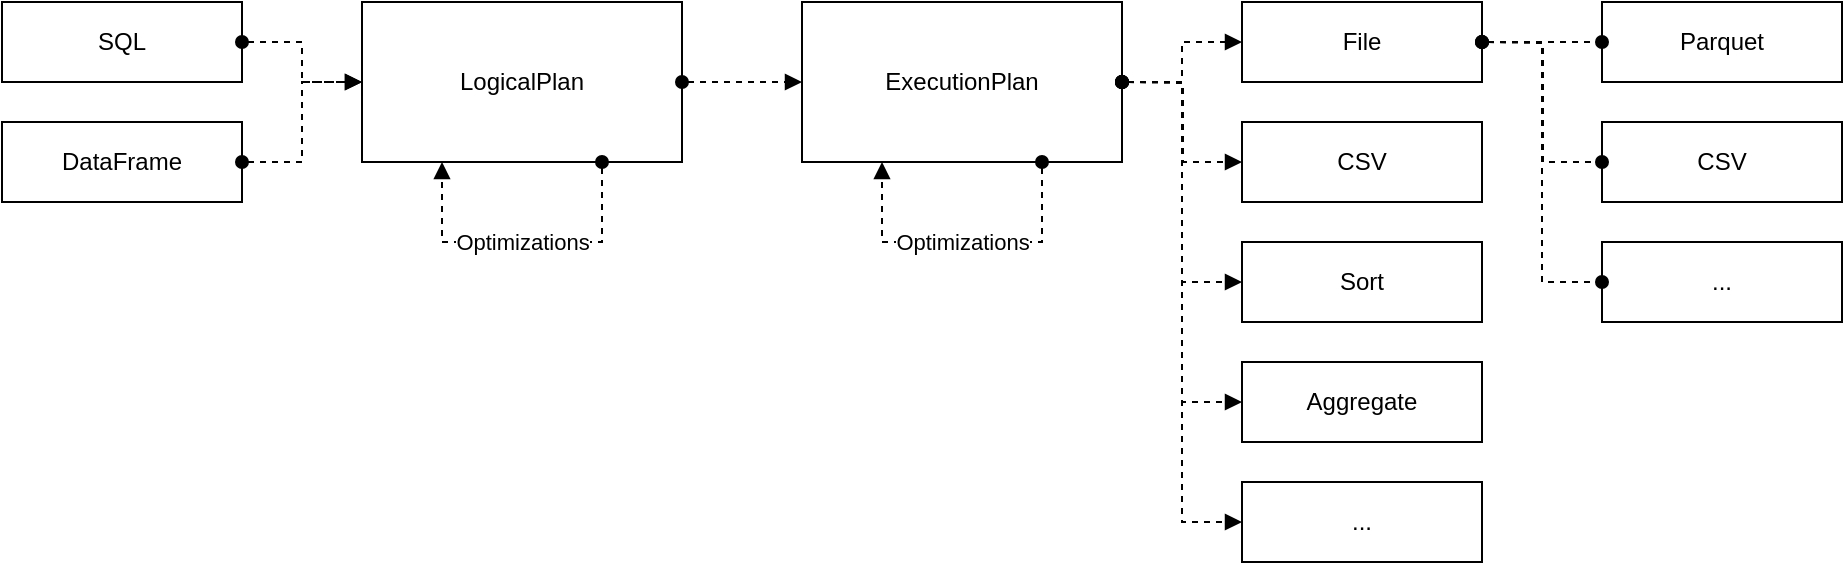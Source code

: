 <mxfile version="24.7.17" pages="3">
  <diagram id="uG7ZLH2fj5OSMxSOQSTA" name="overview">
    <mxGraphModel dx="1026" dy="743" grid="1" gridSize="10" guides="1" tooltips="1" connect="1" arrows="1" fold="1" page="1" pageScale="1" pageWidth="1169" pageHeight="827" math="0" shadow="0">
      <root>
        <mxCell id="0" />
        <mxCell id="1" parent="0" />
        <mxCell id="1Pk3Gbau9pEQCLlL3Cea-4" value="SQL" style="rounded=0;whiteSpace=wrap;html=1;fontSize=12;" parent="1" vertex="1">
          <mxGeometry x="80" y="120" width="120" height="40" as="geometry" />
        </mxCell>
        <mxCell id="1Pk3Gbau9pEQCLlL3Cea-5" value="DataFrame" style="rounded=0;whiteSpace=wrap;html=1;fontSize=12;" parent="1" vertex="1">
          <mxGeometry x="80" y="180" width="120" height="40" as="geometry" />
        </mxCell>
        <mxCell id="zrHGDP_40RzKhkMMJx98-1" value="LogicalPlan" style="rounded=0;whiteSpace=wrap;html=1;fontSize=12;" parent="1" vertex="1">
          <mxGeometry x="260" y="120" width="160" height="80" as="geometry" />
        </mxCell>
        <mxCell id="zrHGDP_40RzKhkMMJx98-2" value="ExecutionPlan" style="rounded=0;whiteSpace=wrap;html=1;fontSize=12;" parent="1" vertex="1">
          <mxGeometry x="480" y="120" width="160" height="80" as="geometry" />
        </mxCell>
        <mxCell id="zrHGDP_40RzKhkMMJx98-3" style="edgeStyle=orthogonalEdgeStyle;rounded=0;orthogonalLoop=1;jettySize=auto;html=1;exitX=1;exitY=0.5;exitDx=0;exitDy=0;entryX=0;entryY=0.5;entryDx=0;entryDy=0;dashed=1;startArrow=oval;startFill=1;endArrow=block;endFill=1;" parent="1" source="1Pk3Gbau9pEQCLlL3Cea-4" target="zrHGDP_40RzKhkMMJx98-1" edge="1">
          <mxGeometry relative="1" as="geometry">
            <mxPoint x="200" y="100" as="sourcePoint" />
          </mxGeometry>
        </mxCell>
        <mxCell id="zrHGDP_40RzKhkMMJx98-4" style="edgeStyle=orthogonalEdgeStyle;rounded=0;orthogonalLoop=1;jettySize=auto;html=1;entryX=0;entryY=0.5;entryDx=0;entryDy=0;dashed=1;startArrow=oval;startFill=1;endArrow=block;endFill=1;" parent="1" source="zrHGDP_40RzKhkMMJx98-1" target="zrHGDP_40RzKhkMMJx98-2" edge="1">
          <mxGeometry relative="1" as="geometry">
            <mxPoint x="190" y="110" as="sourcePoint" />
            <mxPoint x="270" y="170" as="targetPoint" />
          </mxGeometry>
        </mxCell>
        <mxCell id="zrHGDP_40RzKhkMMJx98-5" value="Optimizations" style="edgeStyle=orthogonalEdgeStyle;rounded=0;orthogonalLoop=1;jettySize=auto;html=1;entryX=0.25;entryY=1;entryDx=0;entryDy=0;dashed=1;startArrow=oval;startFill=1;endArrow=block;endFill=1;exitX=0.75;exitY=1;exitDx=0;exitDy=0;" parent="1" source="zrHGDP_40RzKhkMMJx98-1" target="zrHGDP_40RzKhkMMJx98-1" edge="1">
          <mxGeometry relative="1" as="geometry">
            <mxPoint x="430" y="170" as="sourcePoint" />
            <mxPoint x="510" y="170" as="targetPoint" />
            <Array as="points">
              <mxPoint x="380" y="240" />
              <mxPoint x="300" y="240" />
            </Array>
          </mxGeometry>
        </mxCell>
        <mxCell id="zrHGDP_40RzKhkMMJx98-8" value="Optimizations" style="edgeStyle=orthogonalEdgeStyle;rounded=0;orthogonalLoop=1;jettySize=auto;html=1;entryX=0.25;entryY=1;entryDx=0;entryDy=0;dashed=1;startArrow=oval;startFill=1;endArrow=block;endFill=1;exitX=0.75;exitY=1;exitDx=0;exitDy=0;" parent="1" source="zrHGDP_40RzKhkMMJx98-2" target="zrHGDP_40RzKhkMMJx98-2" edge="1">
          <mxGeometry relative="1" as="geometry">
            <mxPoint x="410" y="170" as="sourcePoint" />
            <mxPoint x="490" y="170" as="targetPoint" />
            <Array as="points">
              <mxPoint x="600" y="240" />
              <mxPoint x="520" y="240" />
            </Array>
          </mxGeometry>
        </mxCell>
        <mxCell id="zrHGDP_40RzKhkMMJx98-9" value="File" style="rounded=0;whiteSpace=wrap;html=1;fontSize=12;" parent="1" vertex="1">
          <mxGeometry x="700" y="120" width="120" height="40" as="geometry" />
        </mxCell>
        <mxCell id="zrHGDP_40RzKhkMMJx98-10" style="edgeStyle=orthogonalEdgeStyle;rounded=0;orthogonalLoop=1;jettySize=auto;html=1;entryX=0;entryY=0.5;entryDx=0;entryDy=0;dashed=1;startArrow=oval;startFill=1;endArrow=block;endFill=1;exitX=1;exitY=0.5;exitDx=0;exitDy=0;" parent="1" source="zrHGDP_40RzKhkMMJx98-2" target="zrHGDP_40RzKhkMMJx98-9" edge="1">
          <mxGeometry relative="1" as="geometry">
            <mxPoint x="410" y="170" as="sourcePoint" />
            <mxPoint x="490" y="170" as="targetPoint" />
          </mxGeometry>
        </mxCell>
        <mxCell id="zrHGDP_40RzKhkMMJx98-11" value="CSV" style="rounded=0;whiteSpace=wrap;html=1;fontSize=12;" parent="1" vertex="1">
          <mxGeometry x="700" y="180" width="120" height="40" as="geometry" />
        </mxCell>
        <mxCell id="zrHGDP_40RzKhkMMJx98-12" value="Sort" style="rounded=0;whiteSpace=wrap;html=1;fontSize=12;" parent="1" vertex="1">
          <mxGeometry x="700" y="240" width="120" height="40" as="geometry" />
        </mxCell>
        <mxCell id="zrHGDP_40RzKhkMMJx98-13" value="Aggregate" style="rounded=0;whiteSpace=wrap;html=1;fontSize=12;" parent="1" vertex="1">
          <mxGeometry x="700" y="300" width="120" height="40" as="geometry" />
        </mxCell>
        <mxCell id="zrHGDP_40RzKhkMMJx98-14" value="..." style="rounded=0;whiteSpace=wrap;html=1;fontSize=12;" parent="1" vertex="1">
          <mxGeometry x="700" y="360" width="120" height="40" as="geometry" />
        </mxCell>
        <mxCell id="zrHGDP_40RzKhkMMJx98-15" style="edgeStyle=orthogonalEdgeStyle;rounded=0;orthogonalLoop=1;jettySize=auto;html=1;exitX=1;exitY=0.5;exitDx=0;exitDy=0;entryX=0;entryY=0.5;entryDx=0;entryDy=0;dashed=1;startArrow=oval;startFill=1;endArrow=block;endFill=1;" parent="1" source="1Pk3Gbau9pEQCLlL3Cea-5" target="zrHGDP_40RzKhkMMJx98-1" edge="1">
          <mxGeometry relative="1" as="geometry">
            <mxPoint x="210" y="150" as="sourcePoint" />
            <mxPoint x="290" y="170" as="targetPoint" />
          </mxGeometry>
        </mxCell>
        <mxCell id="zrHGDP_40RzKhkMMJx98-22" style="edgeStyle=orthogonalEdgeStyle;rounded=0;orthogonalLoop=1;jettySize=auto;html=1;entryX=0;entryY=0.5;entryDx=0;entryDy=0;dashed=1;startArrow=oval;startFill=1;endArrow=block;endFill=1;" parent="1" target="zrHGDP_40RzKhkMMJx98-11" edge="1">
          <mxGeometry relative="1" as="geometry">
            <mxPoint x="640" y="160" as="sourcePoint" />
            <mxPoint x="730" y="110" as="targetPoint" />
          </mxGeometry>
        </mxCell>
        <mxCell id="zrHGDP_40RzKhkMMJx98-23" style="edgeStyle=orthogonalEdgeStyle;rounded=0;orthogonalLoop=1;jettySize=auto;html=1;entryX=0;entryY=0.5;entryDx=0;entryDy=0;dashed=1;startArrow=oval;startFill=1;endArrow=block;endFill=1;exitX=1;exitY=0.5;exitDx=0;exitDy=0;" parent="1" source="zrHGDP_40RzKhkMMJx98-2" target="zrHGDP_40RzKhkMMJx98-12" edge="1">
          <mxGeometry relative="1" as="geometry">
            <mxPoint x="650" y="170" as="sourcePoint" />
            <mxPoint x="730" y="170" as="targetPoint" />
          </mxGeometry>
        </mxCell>
        <mxCell id="zrHGDP_40RzKhkMMJx98-24" style="edgeStyle=orthogonalEdgeStyle;rounded=0;orthogonalLoop=1;jettySize=auto;html=1;entryX=0;entryY=0.5;entryDx=0;entryDy=0;dashed=1;startArrow=oval;startFill=1;endArrow=block;endFill=1;exitX=1;exitY=0.5;exitDx=0;exitDy=0;" parent="1" source="zrHGDP_40RzKhkMMJx98-2" target="zrHGDP_40RzKhkMMJx98-13" edge="1">
          <mxGeometry relative="1" as="geometry">
            <mxPoint x="650" y="170" as="sourcePoint" />
            <mxPoint x="730" y="230" as="targetPoint" />
          </mxGeometry>
        </mxCell>
        <mxCell id="zrHGDP_40RzKhkMMJx98-25" style="edgeStyle=orthogonalEdgeStyle;rounded=0;orthogonalLoop=1;jettySize=auto;html=1;entryX=0;entryY=0.5;entryDx=0;entryDy=0;dashed=1;startArrow=oval;startFill=1;endArrow=block;endFill=1;" parent="1" source="zrHGDP_40RzKhkMMJx98-2" target="zrHGDP_40RzKhkMMJx98-14" edge="1">
          <mxGeometry relative="1" as="geometry">
            <mxPoint x="650" y="170" as="sourcePoint" />
            <mxPoint x="730" y="290" as="targetPoint" />
          </mxGeometry>
        </mxCell>
        <mxCell id="Rn1HNfJqTOrN0oMJkP8j-1" value="Parquet" style="rounded=0;whiteSpace=wrap;html=1;fontSize=12;" parent="1" vertex="1">
          <mxGeometry x="880" y="120" width="120" height="40" as="geometry" />
        </mxCell>
        <mxCell id="Rn1HNfJqTOrN0oMJkP8j-2" value="CSV" style="rounded=0;whiteSpace=wrap;html=1;fontSize=12;" parent="1" vertex="1">
          <mxGeometry x="880" y="180" width="120" height="40" as="geometry" />
        </mxCell>
        <mxCell id="Rn1HNfJqTOrN0oMJkP8j-3" value="..." style="rounded=0;whiteSpace=wrap;html=1;fontSize=12;" parent="1" vertex="1">
          <mxGeometry x="880" y="240" width="120" height="40" as="geometry" />
        </mxCell>
        <mxCell id="Rn1HNfJqTOrN0oMJkP8j-4" style="edgeStyle=orthogonalEdgeStyle;rounded=0;orthogonalLoop=1;jettySize=auto;html=1;entryX=0;entryY=0.5;entryDx=0;entryDy=0;dashed=1;startArrow=oval;startFill=1;endArrow=oval;endFill=1;exitX=1;exitY=0.5;exitDx=0;exitDy=0;" parent="1" source="zrHGDP_40RzKhkMMJx98-9" target="Rn1HNfJqTOrN0oMJkP8j-1" edge="1">
          <mxGeometry relative="1" as="geometry">
            <mxPoint x="650" y="170" as="sourcePoint" />
            <mxPoint x="710" y="390" as="targetPoint" />
          </mxGeometry>
        </mxCell>
        <mxCell id="Rn1HNfJqTOrN0oMJkP8j-5" style="edgeStyle=orthogonalEdgeStyle;rounded=0;orthogonalLoop=1;jettySize=auto;html=1;entryX=0;entryY=0.5;entryDx=0;entryDy=0;dashed=1;startArrow=oval;startFill=1;endArrow=oval;endFill=1;" parent="1" target="Rn1HNfJqTOrN0oMJkP8j-2" edge="1">
          <mxGeometry relative="1" as="geometry">
            <mxPoint x="820" y="140" as="sourcePoint" />
            <mxPoint x="890" y="150" as="targetPoint" />
          </mxGeometry>
        </mxCell>
        <mxCell id="Rn1HNfJqTOrN0oMJkP8j-6" style="edgeStyle=orthogonalEdgeStyle;rounded=0;orthogonalLoop=1;jettySize=auto;html=1;entryX=0;entryY=0.5;entryDx=0;entryDy=0;dashed=1;startArrow=oval;startFill=1;endArrow=oval;endFill=1;exitX=1;exitY=0.5;exitDx=0;exitDy=0;" parent="1" source="zrHGDP_40RzKhkMMJx98-9" target="Rn1HNfJqTOrN0oMJkP8j-3" edge="1">
          <mxGeometry relative="1" as="geometry">
            <mxPoint x="830" y="150" as="sourcePoint" />
            <mxPoint x="890" y="210" as="targetPoint" />
          </mxGeometry>
        </mxCell>
      </root>
    </mxGraphModel>
  </diagram>
  <diagram id="izXj72poF6lIWJHMS85N" name="streams">
    <mxGraphModel dx="1026" dy="743" grid="1" gridSize="10" guides="1" tooltips="1" connect="1" arrows="1" fold="1" page="1" pageScale="1" pageWidth="1169" pageHeight="827" math="0" shadow="0">
      <root>
        <mxCell id="0" />
        <mxCell id="1" parent="0" />
        <mxCell id="CT_l3Zbi-D9Puk7o7vSJ-1" value="FileStream" style="rounded=0;whiteSpace=wrap;html=1;fontSize=12;" parent="1" vertex="1">
          <mxGeometry x="480" y="200" width="120" height="40" as="geometry" />
        </mxCell>
        <mxCell id="CT_l3Zbi-D9Puk7o7vSJ-2" value="file0.parquet" style="rounded=0;whiteSpace=wrap;html=1;fontSize=12;dashed=1;dashPattern=1 1;" parent="1" vertex="1">
          <mxGeometry x="660" y="200" width="120" height="40" as="geometry" />
        </mxCell>
        <mxCell id="CT_l3Zbi-D9Puk7o7vSJ-3" value="file1.parquet" style="rounded=0;whiteSpace=wrap;html=1;fontSize=12;dashed=1;dashPattern=1 1;" parent="1" vertex="1">
          <mxGeometry x="660" y="260" width="120" height="40" as="geometry" />
        </mxCell>
        <mxCell id="CT_l3Zbi-D9Puk7o7vSJ-4" value="SortStream" style="rounded=0;whiteSpace=wrap;html=1;fontSize=12;" parent="1" vertex="1">
          <mxGeometry x="300" y="200" width="120" height="40" as="geometry" />
        </mxCell>
        <mxCell id="CT_l3Zbi-D9Puk7o7vSJ-6" value="RecordBatches" style="rounded=0;whiteSpace=wrap;html=1;fontSize=12;" parent="1" vertex="1">
          <mxGeometry x="120" y="200" width="120" height="40" as="geometry" />
        </mxCell>
        <mxCell id="XMCNsUvMHHE76FIt6SHw-1" style="edgeStyle=orthogonalEdgeStyle;rounded=0;orthogonalLoop=1;jettySize=auto;html=1;dashed=1;startArrow=oval;startFill=1;endArrow=block;endFill=1;exitX=0;exitY=0.5;exitDx=0;exitDy=0;" parent="1" source="CT_l3Zbi-D9Puk7o7vSJ-2" edge="1">
          <mxGeometry relative="1" as="geometry">
            <mxPoint x="440" y="160" as="sourcePoint" />
            <mxPoint x="600" y="220" as="targetPoint" />
          </mxGeometry>
        </mxCell>
        <mxCell id="XMCNsUvMHHE76FIt6SHw-2" style="edgeStyle=orthogonalEdgeStyle;rounded=0;orthogonalLoop=1;jettySize=auto;html=1;dashed=1;startArrow=oval;startFill=1;endArrow=block;endFill=1;exitX=0;exitY=0.5;exitDx=0;exitDy=0;entryX=1;entryY=0.5;entryDx=0;entryDy=0;" parent="1" source="CT_l3Zbi-D9Puk7o7vSJ-3" target="CT_l3Zbi-D9Puk7o7vSJ-1" edge="1">
          <mxGeometry relative="1" as="geometry">
            <mxPoint x="670" y="230" as="sourcePoint" />
            <mxPoint x="610" y="230" as="targetPoint" />
          </mxGeometry>
        </mxCell>
        <mxCell id="XMCNsUvMHHE76FIt6SHw-3" value="RecordBatch" style="edgeStyle=orthogonalEdgeStyle;rounded=0;orthogonalLoop=1;jettySize=auto;html=1;dashed=1;startArrow=oval;startFill=1;endArrow=block;endFill=1;entryX=1;entryY=0.5;entryDx=0;entryDy=0;fontSize=9;verticalAlign=bottom;" parent="1" source="CT_l3Zbi-D9Puk7o7vSJ-1" target="CT_l3Zbi-D9Puk7o7vSJ-4" edge="1">
          <mxGeometry relative="1" as="geometry">
            <mxPoint x="670" y="230" as="sourcePoint" />
            <mxPoint x="610" y="230" as="targetPoint" />
          </mxGeometry>
        </mxCell>
        <mxCell id="XMCNsUvMHHE76FIt6SHw-4" value="RecordBatch" style="edgeStyle=orthogonalEdgeStyle;rounded=0;orthogonalLoop=1;jettySize=auto;html=1;dashed=1;startArrow=oval;startFill=1;endArrow=block;endFill=1;entryX=1;entryY=0.5;entryDx=0;entryDy=0;exitX=0;exitY=0.5;exitDx=0;exitDy=0;fontSize=9;verticalAlign=bottom;" parent="1" source="CT_l3Zbi-D9Puk7o7vSJ-4" target="CT_l3Zbi-D9Puk7o7vSJ-6" edge="1">
          <mxGeometry relative="1" as="geometry">
            <mxPoint x="530" y="230" as="sourcePoint" />
            <mxPoint x="450" y="230" as="targetPoint" />
          </mxGeometry>
        </mxCell>
        <mxCell id="XMCNsUvMHHE76FIt6SHw-5" value="FileStream[0]" style="rounded=0;whiteSpace=wrap;html=1;fontSize=12;" parent="1" vertex="1">
          <mxGeometry x="660" y="360" width="120" height="40" as="geometry" />
        </mxCell>
        <mxCell id="XMCNsUvMHHE76FIt6SHw-6" value="file0.parquet" style="rounded=0;whiteSpace=wrap;html=1;fontSize=12;dashed=1;dashPattern=1 1;" parent="1" vertex="1">
          <mxGeometry x="840" y="360" width="120" height="40" as="geometry" />
        </mxCell>
        <mxCell id="XMCNsUvMHHE76FIt6SHw-7" value="file1.parquet" style="rounded=0;whiteSpace=wrap;html=1;fontSize=12;dashed=1;dashPattern=1 1;" parent="1" vertex="1">
          <mxGeometry x="840" y="420" width="120" height="40" as="geometry" />
        </mxCell>
        <mxCell id="XMCNsUvMHHE76FIt6SHw-8" value="CoalesceStream" style="rounded=0;whiteSpace=wrap;html=1;fontSize=12;" parent="1" vertex="1">
          <mxGeometry x="480" y="360" width="120" height="40" as="geometry" />
        </mxCell>
        <mxCell id="XMCNsUvMHHE76FIt6SHw-9" value="RecordBatches" style="rounded=0;whiteSpace=wrap;html=1;fontSize=12;" parent="1" vertex="1">
          <mxGeometry x="120" y="360" width="120" height="40" as="geometry" />
        </mxCell>
        <mxCell id="XMCNsUvMHHE76FIt6SHw-10" style="edgeStyle=orthogonalEdgeStyle;rounded=0;orthogonalLoop=1;jettySize=auto;html=1;dashed=1;startArrow=oval;startFill=1;endArrow=block;endFill=1;exitX=0;exitY=0.5;exitDx=0;exitDy=0;" parent="1" source="XMCNsUvMHHE76FIt6SHw-6" edge="1">
          <mxGeometry relative="1" as="geometry">
            <mxPoint x="620" y="320" as="sourcePoint" />
            <mxPoint x="780" y="380" as="targetPoint" />
          </mxGeometry>
        </mxCell>
        <mxCell id="XMCNsUvMHHE76FIt6SHw-11" style="edgeStyle=orthogonalEdgeStyle;rounded=0;orthogonalLoop=1;jettySize=auto;html=1;dashed=1;startArrow=oval;startFill=1;endArrow=block;endFill=1;exitX=0;exitY=0.5;exitDx=0;exitDy=0;entryX=1;entryY=0.5;entryDx=0;entryDy=0;" parent="1" source="XMCNsUvMHHE76FIt6SHw-7" target="XMCNsUvMHHE76FIt6SHw-14" edge="1">
          <mxGeometry relative="1" as="geometry">
            <mxPoint x="850" y="390" as="sourcePoint" />
            <mxPoint x="790" y="390" as="targetPoint" />
          </mxGeometry>
        </mxCell>
        <mxCell id="XMCNsUvMHHE76FIt6SHw-13" value="RecordBatch" style="edgeStyle=orthogonalEdgeStyle;rounded=0;orthogonalLoop=1;jettySize=auto;html=1;dashed=1;startArrow=oval;startFill=1;endArrow=block;endFill=1;entryX=1;entryY=0.5;entryDx=0;entryDy=0;exitX=0;exitY=0.5;exitDx=0;exitDy=0;fontSize=9;verticalAlign=bottom;" parent="1" source="J6bUs893hHy2BjYgLg5y-1" target="XMCNsUvMHHE76FIt6SHw-9" edge="1">
          <mxGeometry relative="1" as="geometry">
            <mxPoint x="530" y="390" as="sourcePoint" />
            <mxPoint x="450" y="390" as="targetPoint" />
          </mxGeometry>
        </mxCell>
        <mxCell id="XMCNsUvMHHE76FIt6SHw-14" value="FileStream[1]" style="rounded=0;whiteSpace=wrap;html=1;fontSize=12;" parent="1" vertex="1">
          <mxGeometry x="660" y="420" width="120" height="40" as="geometry" />
        </mxCell>
        <mxCell id="XMCNsUvMHHE76FIt6SHw-15" value="" style="edgeStyle=orthogonalEdgeStyle;rounded=0;orthogonalLoop=1;jettySize=auto;html=1;dashed=1;startArrow=oval;startFill=1;endArrow=block;endFill=1;entryX=1;entryY=0.5;entryDx=0;entryDy=0;exitX=0;exitY=0.5;exitDx=0;exitDy=0;" parent="1" source="XMCNsUvMHHE76FIt6SHw-14" target="XMCNsUvMHHE76FIt6SHw-8" edge="1">
          <mxGeometry relative="1" as="geometry">
            <mxPoint x="690" y="390" as="sourcePoint" />
            <mxPoint x="610" y="390" as="targetPoint" />
          </mxGeometry>
        </mxCell>
        <mxCell id="XMCNsUvMHHE76FIt6SHw-12" value="RecordBatch" style="edgeStyle=orthogonalEdgeStyle;rounded=0;orthogonalLoop=1;jettySize=auto;html=1;dashed=1;startArrow=oval;startFill=1;endArrow=block;endFill=1;entryX=1;entryY=0.5;entryDx=0;entryDy=0;fontSize=9;verticalAlign=bottom;" parent="1" source="XMCNsUvMHHE76FIt6SHw-5" target="XMCNsUvMHHE76FIt6SHw-8" edge="1">
          <mxGeometry relative="1" as="geometry">
            <mxPoint x="850" y="390" as="sourcePoint" />
            <mxPoint x="790" y="390" as="targetPoint" />
          </mxGeometry>
        </mxCell>
        <mxCell id="sLOYegJRrUiPjoQPObcS-1" value="SortStream" style="rounded=0;whiteSpace=wrap;html=1;fontSize=12;" parent="1" vertex="1">
          <mxGeometry x="480" y="520" width="120" height="40" as="geometry" />
        </mxCell>
        <mxCell id="sLOYegJRrUiPjoQPObcS-2" value="FileStream[0]" style="rounded=0;whiteSpace=wrap;html=1;fontSize=12;" parent="1" vertex="1">
          <mxGeometry x="660" y="520" width="120" height="40" as="geometry" />
        </mxCell>
        <mxCell id="sLOYegJRrUiPjoQPObcS-3" value="FileStream[1]" style="rounded=0;whiteSpace=wrap;html=1;fontSize=12;" parent="1" vertex="1">
          <mxGeometry x="660" y="580" width="120" height="40" as="geometry" />
        </mxCell>
        <mxCell id="sLOYegJRrUiPjoQPObcS-4" value="SortPreservingMerge&lt;br&gt;Stream" style="rounded=0;whiteSpace=wrap;html=1;fontSize=12;" parent="1" vertex="1">
          <mxGeometry x="300" y="520" width="120" height="40" as="geometry" />
        </mxCell>
        <mxCell id="sLOYegJRrUiPjoQPObcS-5" value="RecordBatches" style="rounded=0;whiteSpace=wrap;html=1;fontSize=12;" parent="1" vertex="1">
          <mxGeometry x="120" y="520" width="120" height="40" as="geometry" />
        </mxCell>
        <mxCell id="sLOYegJRrUiPjoQPObcS-6" value="RecordBatch" style="edgeStyle=orthogonalEdgeStyle;rounded=0;orthogonalLoop=1;jettySize=auto;html=1;dashed=1;startArrow=oval;startFill=1;endArrow=block;endFill=1;exitX=0;exitY=0.5;exitDx=0;exitDy=0;strokeColor=default;align=center;verticalAlign=bottom;fontFamily=Helvetica;fontSize=9;fontColor=default;labelBackgroundColor=default;" parent="1" source="sLOYegJRrUiPjoQPObcS-2" edge="1">
          <mxGeometry relative="1" as="geometry">
            <mxPoint x="440" y="480" as="sourcePoint" />
            <mxPoint x="600" y="540" as="targetPoint" />
          </mxGeometry>
        </mxCell>
        <mxCell id="sLOYegJRrUiPjoQPObcS-7" value="RecordBatch" style="edgeStyle=orthogonalEdgeStyle;rounded=0;orthogonalLoop=1;jettySize=auto;html=1;dashed=1;startArrow=oval;startFill=1;endArrow=block;endFill=1;exitX=0;exitY=0.5;exitDx=0;exitDy=0;entryX=1;entryY=0.5;entryDx=0;entryDy=0;strokeColor=default;align=center;verticalAlign=bottom;fontFamily=Helvetica;fontSize=9;fontColor=default;labelBackgroundColor=default;" parent="1" source="sLOYegJRrUiPjoQPObcS-3" target="sLOYegJRrUiPjoQPObcS-9" edge="1">
          <mxGeometry relative="1" as="geometry">
            <mxPoint x="670" y="550" as="sourcePoint" />
            <mxPoint x="610" y="550" as="targetPoint" />
          </mxGeometry>
        </mxCell>
        <mxCell id="sLOYegJRrUiPjoQPObcS-8" value="RecordBatch" style="edgeStyle=orthogonalEdgeStyle;rounded=0;orthogonalLoop=1;jettySize=auto;html=1;dashed=1;startArrow=oval;startFill=1;endArrow=block;endFill=1;entryX=1;entryY=0.5;entryDx=0;entryDy=0;exitX=0;exitY=0.5;exitDx=0;exitDy=0;fontSize=9;verticalAlign=bottom;" parent="1" source="sLOYegJRrUiPjoQPObcS-4" target="sLOYegJRrUiPjoQPObcS-5" edge="1">
          <mxGeometry relative="1" as="geometry">
            <mxPoint x="530" y="550" as="sourcePoint" />
            <mxPoint x="450" y="550" as="targetPoint" />
          </mxGeometry>
        </mxCell>
        <mxCell id="sLOYegJRrUiPjoQPObcS-9" value="SortStream" style="rounded=0;whiteSpace=wrap;html=1;fontSize=12;" parent="1" vertex="1">
          <mxGeometry x="480" y="580" width="120" height="40" as="geometry" />
        </mxCell>
        <mxCell id="sLOYegJRrUiPjoQPObcS-10" value="" style="edgeStyle=orthogonalEdgeStyle;rounded=0;orthogonalLoop=1;jettySize=auto;html=1;dashed=1;startArrow=oval;startFill=1;endArrow=block;endFill=1;entryX=1;entryY=0.5;entryDx=0;entryDy=0;exitX=0;exitY=0.5;exitDx=0;exitDy=0;" parent="1" source="sLOYegJRrUiPjoQPObcS-9" target="sLOYegJRrUiPjoQPObcS-4" edge="1">
          <mxGeometry relative="1" as="geometry">
            <mxPoint x="510" y="550" as="sourcePoint" />
            <mxPoint x="430" y="550" as="targetPoint" />
          </mxGeometry>
        </mxCell>
        <mxCell id="sLOYegJRrUiPjoQPObcS-11" value="RecordBatch" style="edgeStyle=orthogonalEdgeStyle;rounded=0;orthogonalLoop=1;jettySize=auto;html=1;dashed=1;startArrow=oval;startFill=1;endArrow=block;endFill=1;entryX=1;entryY=0.5;entryDx=0;entryDy=0;fontSize=9;verticalAlign=bottom;" parent="1" source="sLOYegJRrUiPjoQPObcS-1" target="sLOYegJRrUiPjoQPObcS-4" edge="1">
          <mxGeometry relative="1" as="geometry">
            <mxPoint x="670" y="550" as="sourcePoint" />
            <mxPoint x="610" y="550" as="targetPoint" />
          </mxGeometry>
        </mxCell>
        <mxCell id="sLOYegJRrUiPjoQPObcS-12" value="file0.parquet" style="rounded=0;whiteSpace=wrap;html=1;fontSize=12;dashed=1;dashPattern=1 1;" parent="1" vertex="1">
          <mxGeometry x="840" y="520" width="120" height="40" as="geometry" />
        </mxCell>
        <mxCell id="sLOYegJRrUiPjoQPObcS-13" value="file1.parquet" style="rounded=0;whiteSpace=wrap;html=1;fontSize=12;dashed=1;dashPattern=1 1;" parent="1" vertex="1">
          <mxGeometry x="840" y="580" width="120" height="40" as="geometry" />
        </mxCell>
        <mxCell id="sLOYegJRrUiPjoQPObcS-14" style="edgeStyle=orthogonalEdgeStyle;rounded=0;orthogonalLoop=1;jettySize=auto;html=1;dashed=1;startArrow=oval;startFill=1;endArrow=block;endFill=1;exitX=0;exitY=0.5;exitDx=0;exitDy=0;entryX=1;entryY=0.5;entryDx=0;entryDy=0;" parent="1" source="sLOYegJRrUiPjoQPObcS-12" target="sLOYegJRrUiPjoQPObcS-2" edge="1">
          <mxGeometry relative="1" as="geometry">
            <mxPoint x="670" y="550" as="sourcePoint" />
            <mxPoint x="610" y="550" as="targetPoint" />
          </mxGeometry>
        </mxCell>
        <mxCell id="sLOYegJRrUiPjoQPObcS-15" style="edgeStyle=orthogonalEdgeStyle;rounded=0;orthogonalLoop=1;jettySize=auto;html=1;dashed=1;startArrow=oval;startFill=1;endArrow=block;endFill=1;exitX=0;exitY=0.5;exitDx=0;exitDy=0;entryX=1;entryY=0.5;entryDx=0;entryDy=0;" parent="1" source="sLOYegJRrUiPjoQPObcS-13" target="sLOYegJRrUiPjoQPObcS-3" edge="1">
          <mxGeometry relative="1" as="geometry">
            <mxPoint x="850" y="550" as="sourcePoint" />
            <mxPoint x="790" y="550" as="targetPoint" />
          </mxGeometry>
        </mxCell>
        <mxCell id="J6bUs893hHy2BjYgLg5y-1" value="SortStream" style="rounded=0;whiteSpace=wrap;html=1;fontSize=12;" parent="1" vertex="1">
          <mxGeometry x="300" y="360" width="120" height="40" as="geometry" />
        </mxCell>
        <mxCell id="J6bUs893hHy2BjYgLg5y-2" value="RecordBatch" style="edgeStyle=orthogonalEdgeStyle;rounded=0;orthogonalLoop=1;jettySize=auto;html=1;dashed=1;startArrow=oval;startFill=1;endArrow=block;endFill=1;exitX=0;exitY=0.5;exitDx=0;exitDy=0;fontSize=9;verticalAlign=bottom;" parent="1" source="XMCNsUvMHHE76FIt6SHw-8" target="J6bUs893hHy2BjYgLg5y-1" edge="1">
          <mxGeometry relative="1" as="geometry">
            <mxPoint x="310" y="390" as="sourcePoint" />
            <mxPoint x="250" y="390" as="targetPoint" />
          </mxGeometry>
        </mxCell>
      </root>
    </mxGraphModel>
  </diagram>
  <diagram id="2zJ8ZRaave7vkstyyEbk" name="aggregation">
    <mxGraphModel dx="1266" dy="743" grid="1" gridSize="10" guides="1" tooltips="1" connect="1" arrows="1" fold="1" page="1" pageScale="1" pageWidth="1169" pageHeight="827" math="0" shadow="0">
      <root>
        <mxCell id="0" />
        <mxCell id="1" parent="0" />
        <mxCell id="TP0ZmZPe90EIkOfRTu3--31" value="" style="shape=table;startSize=0;container=1;collapsible=0;childLayout=tableLayout;fontSize=10;" parent="1" vertex="1">
          <mxGeometry x="80" y="80" width="200" height="280" as="geometry" />
        </mxCell>
        <mxCell id="TP0ZmZPe90EIkOfRTu3--32" value="" style="shape=tableRow;horizontal=0;startSize=0;swimlaneHead=0;swimlaneBody=0;strokeColor=inherit;top=0;left=0;bottom=0;right=0;collapsible=0;dropTarget=0;fillColor=none;points=[[0,0.5],[1,0.5]];portConstraint=eastwest;fontSize=10;" parent="TP0ZmZPe90EIkOfRTu3--31" vertex="1">
          <mxGeometry width="200" height="40" as="geometry" />
        </mxCell>
        <mxCell id="TP0ZmZPe90EIkOfRTu3--33" value="country" style="shape=partialRectangle;html=1;whiteSpace=wrap;connectable=0;strokeColor=inherit;overflow=hidden;fillColor=none;top=0;left=0;bottom=0;right=0;pointerEvents=1;strokeWidth=2;perimeterSpacing=6;fontStyle=3;fontSize=10;" parent="TP0ZmZPe90EIkOfRTu3--32" vertex="1">
          <mxGeometry width="67" height="40" as="geometry">
            <mxRectangle width="67" height="40" as="alternateBounds" />
          </mxGeometry>
        </mxCell>
        <mxCell id="TP0ZmZPe90EIkOfRTu3--34" value="job" style="shape=partialRectangle;html=1;whiteSpace=wrap;connectable=0;strokeColor=inherit;overflow=hidden;fillColor=none;top=0;left=0;bottom=0;right=0;pointerEvents=1;strokeWidth=2;perimeterSpacing=6;fontStyle=3;fontSize=10;" parent="TP0ZmZPe90EIkOfRTu3--32" vertex="1">
          <mxGeometry x="67" width="66" height="40" as="geometry">
            <mxRectangle width="66" height="40" as="alternateBounds" />
          </mxGeometry>
        </mxCell>
        <mxCell id="TP0ZmZPe90EIkOfRTu3--35" value="salary" style="shape=partialRectangle;html=1;whiteSpace=wrap;connectable=0;strokeColor=inherit;overflow=hidden;fillColor=none;top=0;left=0;bottom=0;right=0;pointerEvents=1;strokeWidth=2;perimeterSpacing=6;fontStyle=3;fontSize=10;" parent="TP0ZmZPe90EIkOfRTu3--32" vertex="1">
          <mxGeometry x="133" width="67" height="40" as="geometry">
            <mxRectangle width="67" height="40" as="alternateBounds" />
          </mxGeometry>
        </mxCell>
        <mxCell id="TP0ZmZPe90EIkOfRTu3--36" value="" style="shape=tableRow;horizontal=0;startSize=0;swimlaneHead=0;swimlaneBody=0;strokeColor=inherit;top=0;left=0;bottom=0;right=0;collapsible=0;dropTarget=0;fillColor=none;points=[[0,0.5],[1,0.5]];portConstraint=eastwest;fontSize=10;" parent="TP0ZmZPe90EIkOfRTu3--31" vertex="1">
          <mxGeometry y="40" width="200" height="40" as="geometry" />
        </mxCell>
        <mxCell id="TP0ZmZPe90EIkOfRTu3--37" value="korea" style="shape=partialRectangle;html=1;whiteSpace=wrap;connectable=0;strokeColor=inherit;overflow=hidden;fillColor=none;top=0;left=0;bottom=0;right=0;pointerEvents=1;fontSize=10;" parent="TP0ZmZPe90EIkOfRTu3--36" vertex="1">
          <mxGeometry width="67" height="40" as="geometry">
            <mxRectangle width="67" height="40" as="alternateBounds" />
          </mxGeometry>
        </mxCell>
        <mxCell id="TP0ZmZPe90EIkOfRTu3--38" value="engineer" style="shape=partialRectangle;html=1;whiteSpace=wrap;connectable=0;strokeColor=inherit;overflow=hidden;fillColor=none;top=0;left=0;bottom=0;right=0;pointerEvents=1;fontSize=10;" parent="TP0ZmZPe90EIkOfRTu3--36" vertex="1">
          <mxGeometry x="67" width="66" height="40" as="geometry">
            <mxRectangle width="66" height="40" as="alternateBounds" />
          </mxGeometry>
        </mxCell>
        <mxCell id="TP0ZmZPe90EIkOfRTu3--39" value="10000" style="shape=partialRectangle;html=1;whiteSpace=wrap;connectable=0;strokeColor=inherit;overflow=hidden;fillColor=none;top=0;left=0;bottom=0;right=0;pointerEvents=1;fontSize=10;" parent="TP0ZmZPe90EIkOfRTu3--36" vertex="1">
          <mxGeometry x="133" width="67" height="40" as="geometry">
            <mxRectangle width="67" height="40" as="alternateBounds" />
          </mxGeometry>
        </mxCell>
        <mxCell id="TP0ZmZPe90EIkOfRTu3--40" value="" style="shape=tableRow;horizontal=0;startSize=0;swimlaneHead=0;swimlaneBody=0;strokeColor=inherit;top=0;left=0;bottom=0;right=0;collapsible=0;dropTarget=0;fillColor=none;points=[[0,0.5],[1,0.5]];portConstraint=eastwest;fontSize=10;" parent="TP0ZmZPe90EIkOfRTu3--31" vertex="1">
          <mxGeometry y="80" width="200" height="40" as="geometry" />
        </mxCell>
        <mxCell id="TP0ZmZPe90EIkOfRTu3--41" value="korea" style="shape=partialRectangle;html=1;whiteSpace=wrap;connectable=0;strokeColor=inherit;overflow=hidden;fillColor=none;top=0;left=0;bottom=0;right=0;pointerEvents=1;fontSize=10;" parent="TP0ZmZPe90EIkOfRTu3--40" vertex="1">
          <mxGeometry width="67" height="40" as="geometry">
            <mxRectangle width="67" height="40" as="alternateBounds" />
          </mxGeometry>
        </mxCell>
        <mxCell id="TP0ZmZPe90EIkOfRTu3--42" value="youtuber" style="shape=partialRectangle;html=1;whiteSpace=wrap;connectable=0;strokeColor=inherit;overflow=hidden;fillColor=none;top=0;left=0;bottom=0;right=0;pointerEvents=1;fontSize=10;" parent="TP0ZmZPe90EIkOfRTu3--40" vertex="1">
          <mxGeometry x="67" width="66" height="40" as="geometry">
            <mxRectangle width="66" height="40" as="alternateBounds" />
          </mxGeometry>
        </mxCell>
        <mxCell id="TP0ZmZPe90EIkOfRTu3--43" value="15000" style="shape=partialRectangle;html=1;whiteSpace=wrap;connectable=0;strokeColor=inherit;overflow=hidden;fillColor=none;top=0;left=0;bottom=0;right=0;pointerEvents=1;fontSize=10;" parent="TP0ZmZPe90EIkOfRTu3--40" vertex="1">
          <mxGeometry x="133" width="67" height="40" as="geometry">
            <mxRectangle width="67" height="40" as="alternateBounds" />
          </mxGeometry>
        </mxCell>
        <mxCell id="TP0ZmZPe90EIkOfRTu3--44" value="" style="shape=tableRow;horizontal=0;startSize=0;swimlaneHead=0;swimlaneBody=0;strokeColor=inherit;top=0;left=0;bottom=0;right=0;collapsible=0;dropTarget=0;fillColor=none;points=[[0,0.5],[1,0.5]];portConstraint=eastwest;fontSize=10;" parent="TP0ZmZPe90EIkOfRTu3--31" vertex="1">
          <mxGeometry y="120" width="200" height="40" as="geometry" />
        </mxCell>
        <mxCell id="TP0ZmZPe90EIkOfRTu3--45" value="japan" style="shape=partialRectangle;html=1;whiteSpace=wrap;connectable=0;strokeColor=inherit;overflow=hidden;fillColor=none;top=0;left=0;bottom=0;right=0;pointerEvents=1;fontSize=10;" parent="TP0ZmZPe90EIkOfRTu3--44" vertex="1">
          <mxGeometry width="67" height="40" as="geometry">
            <mxRectangle width="67" height="40" as="alternateBounds" />
          </mxGeometry>
        </mxCell>
        <mxCell id="TP0ZmZPe90EIkOfRTu3--46" value="sales" style="shape=partialRectangle;html=1;whiteSpace=wrap;connectable=0;strokeColor=inherit;overflow=hidden;fillColor=none;top=0;left=0;bottom=0;right=0;pointerEvents=1;fontSize=10;" parent="TP0ZmZPe90EIkOfRTu3--44" vertex="1">
          <mxGeometry x="67" width="66" height="40" as="geometry">
            <mxRectangle width="66" height="40" as="alternateBounds" />
          </mxGeometry>
        </mxCell>
        <mxCell id="TP0ZmZPe90EIkOfRTu3--47" value="8000" style="shape=partialRectangle;html=1;whiteSpace=wrap;connectable=0;strokeColor=inherit;overflow=hidden;fillColor=none;top=0;left=0;bottom=0;right=0;pointerEvents=1;fontSize=10;" parent="TP0ZmZPe90EIkOfRTu3--44" vertex="1">
          <mxGeometry x="133" width="67" height="40" as="geometry">
            <mxRectangle width="67" height="40" as="alternateBounds" />
          </mxGeometry>
        </mxCell>
        <mxCell id="TP0ZmZPe90EIkOfRTu3--48" value="" style="shape=tableRow;horizontal=0;startSize=0;swimlaneHead=0;swimlaneBody=0;strokeColor=inherit;top=0;left=0;bottom=0;right=0;collapsible=0;dropTarget=0;fillColor=none;points=[[0,0.5],[1,0.5]];portConstraint=eastwest;fontSize=10;" parent="TP0ZmZPe90EIkOfRTu3--31" vertex="1">
          <mxGeometry y="160" width="200" height="40" as="geometry" />
        </mxCell>
        <mxCell id="TP0ZmZPe90EIkOfRTu3--49" value="japan" style="shape=partialRectangle;html=1;whiteSpace=wrap;connectable=0;strokeColor=inherit;overflow=hidden;fillColor=none;top=0;left=0;bottom=0;right=0;pointerEvents=1;fontSize=10;" parent="TP0ZmZPe90EIkOfRTu3--48" vertex="1">
          <mxGeometry width="67" height="40" as="geometry">
            <mxRectangle width="67" height="40" as="alternateBounds" />
          </mxGeometry>
        </mxCell>
        <mxCell id="TP0ZmZPe90EIkOfRTu3--50" value="sales" style="shape=partialRectangle;html=1;whiteSpace=wrap;connectable=0;strokeColor=inherit;overflow=hidden;fillColor=none;top=0;left=0;bottom=0;right=0;pointerEvents=1;fontSize=10;" parent="TP0ZmZPe90EIkOfRTu3--48" vertex="1">
          <mxGeometry x="67" width="66" height="40" as="geometry">
            <mxRectangle width="66" height="40" as="alternateBounds" />
          </mxGeometry>
        </mxCell>
        <mxCell id="TP0ZmZPe90EIkOfRTu3--51" value="9000" style="shape=partialRectangle;html=1;whiteSpace=wrap;connectable=0;strokeColor=inherit;overflow=hidden;fillColor=none;top=0;left=0;bottom=0;right=0;pointerEvents=1;fontSize=10;" parent="TP0ZmZPe90EIkOfRTu3--48" vertex="1">
          <mxGeometry x="133" width="67" height="40" as="geometry">
            <mxRectangle width="67" height="40" as="alternateBounds" />
          </mxGeometry>
        </mxCell>
        <mxCell id="TP0ZmZPe90EIkOfRTu3--52" value="" style="shape=tableRow;horizontal=0;startSize=0;swimlaneHead=0;swimlaneBody=0;strokeColor=inherit;top=0;left=0;bottom=0;right=0;collapsible=0;dropTarget=0;fillColor=none;points=[[0,0.5],[1,0.5]];portConstraint=eastwest;fontSize=10;" parent="TP0ZmZPe90EIkOfRTu3--31" vertex="1">
          <mxGeometry y="200" width="200" height="40" as="geometry" />
        </mxCell>
        <mxCell id="TP0ZmZPe90EIkOfRTu3--53" value="japan" style="shape=partialRectangle;html=1;whiteSpace=wrap;connectable=0;strokeColor=inherit;overflow=hidden;fillColor=none;top=0;left=0;bottom=0;right=0;pointerEvents=1;fontSize=10;" parent="TP0ZmZPe90EIkOfRTu3--52" vertex="1">
          <mxGeometry width="67" height="40" as="geometry">
            <mxRectangle width="67" height="40" as="alternateBounds" />
          </mxGeometry>
        </mxCell>
        <mxCell id="TP0ZmZPe90EIkOfRTu3--54" value="chef" style="shape=partialRectangle;html=1;whiteSpace=wrap;connectable=0;strokeColor=inherit;overflow=hidden;fillColor=none;top=0;left=0;bottom=0;right=0;pointerEvents=1;fontSize=10;" parent="TP0ZmZPe90EIkOfRTu3--52" vertex="1">
          <mxGeometry x="67" width="66" height="40" as="geometry">
            <mxRectangle width="66" height="40" as="alternateBounds" />
          </mxGeometry>
        </mxCell>
        <mxCell id="TP0ZmZPe90EIkOfRTu3--55" value="12000" style="shape=partialRectangle;html=1;whiteSpace=wrap;connectable=0;strokeColor=inherit;overflow=hidden;fillColor=none;top=0;left=0;bottom=0;right=0;pointerEvents=1;fontSize=10;" parent="TP0ZmZPe90EIkOfRTu3--52" vertex="1">
          <mxGeometry x="133" width="67" height="40" as="geometry">
            <mxRectangle width="67" height="40" as="alternateBounds" />
          </mxGeometry>
        </mxCell>
        <mxCell id="TP0ZmZPe90EIkOfRTu3--56" value="" style="shape=tableRow;horizontal=0;startSize=0;swimlaneHead=0;swimlaneBody=0;strokeColor=inherit;top=0;left=0;bottom=0;right=0;collapsible=0;dropTarget=0;fillColor=none;points=[[0,0.5],[1,0.5]];portConstraint=eastwest;fontSize=10;" parent="TP0ZmZPe90EIkOfRTu3--31" vertex="1">
          <mxGeometry y="240" width="200" height="40" as="geometry" />
        </mxCell>
        <mxCell id="TP0ZmZPe90EIkOfRTu3--57" value="korea" style="shape=partialRectangle;html=1;whiteSpace=wrap;connectable=0;strokeColor=inherit;overflow=hidden;fillColor=none;top=0;left=0;bottom=0;right=0;pointerEvents=1;fontSize=10;" parent="TP0ZmZPe90EIkOfRTu3--56" vertex="1">
          <mxGeometry width="67" height="40" as="geometry">
            <mxRectangle width="67" height="40" as="alternateBounds" />
          </mxGeometry>
        </mxCell>
        <mxCell id="TP0ZmZPe90EIkOfRTu3--58" value="engineer" style="shape=partialRectangle;html=1;whiteSpace=wrap;connectable=0;strokeColor=inherit;overflow=hidden;fillColor=none;top=0;left=0;bottom=0;right=0;pointerEvents=1;fontSize=10;" parent="TP0ZmZPe90EIkOfRTu3--56" vertex="1">
          <mxGeometry x="67" width="66" height="40" as="geometry">
            <mxRectangle width="66" height="40" as="alternateBounds" />
          </mxGeometry>
        </mxCell>
        <mxCell id="TP0ZmZPe90EIkOfRTu3--59" value="9000" style="shape=partialRectangle;html=1;whiteSpace=wrap;connectable=0;strokeColor=inherit;overflow=hidden;fillColor=none;top=0;left=0;bottom=0;right=0;pointerEvents=1;fontSize=10;" parent="TP0ZmZPe90EIkOfRTu3--56" vertex="1">
          <mxGeometry x="133" width="67" height="40" as="geometry">
            <mxRectangle width="67" height="40" as="alternateBounds" />
          </mxGeometry>
        </mxCell>
        <mxCell id="TP0ZmZPe90EIkOfRTu3--89" value="" style="shape=table;startSize=0;container=1;collapsible=0;childLayout=tableLayout;fontSize=10;" parent="1" vertex="1">
          <mxGeometry x="400" y="80" width="280" height="200" as="geometry" />
        </mxCell>
        <mxCell id="TP0ZmZPe90EIkOfRTu3--90" value="" style="shape=tableRow;horizontal=0;startSize=0;swimlaneHead=0;swimlaneBody=0;strokeColor=inherit;top=0;left=0;bottom=0;right=0;collapsible=0;dropTarget=0;fillColor=none;points=[[0,0.5],[1,0.5]];portConstraint=eastwest;fontSize=10;" parent="TP0ZmZPe90EIkOfRTu3--89" vertex="1">
          <mxGeometry width="280" height="40" as="geometry" />
        </mxCell>
        <mxCell id="TP0ZmZPe90EIkOfRTu3--91" value="country" style="shape=partialRectangle;html=1;whiteSpace=wrap;connectable=0;strokeColor=inherit;overflow=hidden;fillColor=none;top=0;left=0;bottom=0;right=0;pointerEvents=1;fontStyle=3;fontSize=10;" parent="TP0ZmZPe90EIkOfRTu3--90" vertex="1">
          <mxGeometry width="70" height="40" as="geometry">
            <mxRectangle width="70" height="40" as="alternateBounds" />
          </mxGeometry>
        </mxCell>
        <mxCell id="TP0ZmZPe90EIkOfRTu3--92" value="job" style="shape=partialRectangle;html=1;whiteSpace=wrap;connectable=0;strokeColor=inherit;overflow=hidden;fillColor=none;top=0;left=0;bottom=0;right=0;pointerEvents=1;fontStyle=3;fontSize=10;" parent="TP0ZmZPe90EIkOfRTu3--90" vertex="1">
          <mxGeometry x="70" width="70" height="40" as="geometry">
            <mxRectangle width="70" height="40" as="alternateBounds" />
          </mxGeometry>
        </mxCell>
        <mxCell id="TP0ZmZPe90EIkOfRTu3--93" value="min(salary)" style="shape=partialRectangle;html=1;whiteSpace=wrap;connectable=0;strokeColor=inherit;overflow=hidden;fillColor=none;top=0;left=0;bottom=0;right=0;pointerEvents=1;fontStyle=3;fontSize=10;" parent="TP0ZmZPe90EIkOfRTu3--90" vertex="1">
          <mxGeometry x="140" width="70" height="40" as="geometry">
            <mxRectangle width="70" height="40" as="alternateBounds" />
          </mxGeometry>
        </mxCell>
        <mxCell id="TP0ZmZPe90EIkOfRTu3--94" value="avg(salary)" style="shape=partialRectangle;html=1;whiteSpace=wrap;connectable=0;strokeColor=inherit;overflow=hidden;fillColor=none;top=0;left=0;bottom=0;right=0;pointerEvents=1;fontStyle=3;fontSize=10;" parent="TP0ZmZPe90EIkOfRTu3--90" vertex="1">
          <mxGeometry x="210" width="70" height="40" as="geometry">
            <mxRectangle width="70" height="40" as="alternateBounds" />
          </mxGeometry>
        </mxCell>
        <mxCell id="TP0ZmZPe90EIkOfRTu3--95" value="" style="shape=tableRow;horizontal=0;startSize=0;swimlaneHead=0;swimlaneBody=0;strokeColor=inherit;top=0;left=0;bottom=0;right=0;collapsible=0;dropTarget=0;fillColor=none;points=[[0,0.5],[1,0.5]];portConstraint=eastwest;fontSize=10;" parent="TP0ZmZPe90EIkOfRTu3--89" vertex="1">
          <mxGeometry y="40" width="280" height="40" as="geometry" />
        </mxCell>
        <mxCell id="TP0ZmZPe90EIkOfRTu3--96" value="korea" style="shape=partialRectangle;html=1;whiteSpace=wrap;connectable=0;strokeColor=inherit;overflow=hidden;fillColor=none;top=0;left=0;bottom=0;right=0;pointerEvents=1;fontSize=10;" parent="TP0ZmZPe90EIkOfRTu3--95" vertex="1">
          <mxGeometry width="70" height="40" as="geometry">
            <mxRectangle width="70" height="40" as="alternateBounds" />
          </mxGeometry>
        </mxCell>
        <mxCell id="TP0ZmZPe90EIkOfRTu3--97" value="engineer" style="shape=partialRectangle;html=1;whiteSpace=wrap;connectable=0;strokeColor=inherit;overflow=hidden;fillColor=none;top=0;left=0;bottom=0;right=0;pointerEvents=1;fontSize=10;" parent="TP0ZmZPe90EIkOfRTu3--95" vertex="1">
          <mxGeometry x="70" width="70" height="40" as="geometry">
            <mxRectangle width="70" height="40" as="alternateBounds" />
          </mxGeometry>
        </mxCell>
        <mxCell id="TP0ZmZPe90EIkOfRTu3--98" value="9000" style="shape=partialRectangle;html=1;whiteSpace=wrap;connectable=0;strokeColor=inherit;overflow=hidden;fillColor=none;top=0;left=0;bottom=0;right=0;pointerEvents=1;fontSize=10;" parent="TP0ZmZPe90EIkOfRTu3--95" vertex="1">
          <mxGeometry x="140" width="70" height="40" as="geometry">
            <mxRectangle width="70" height="40" as="alternateBounds" />
          </mxGeometry>
        </mxCell>
        <mxCell id="TP0ZmZPe90EIkOfRTu3--99" value="9500" style="shape=partialRectangle;html=1;whiteSpace=wrap;connectable=0;strokeColor=inherit;overflow=hidden;fillColor=none;top=0;left=0;bottom=0;right=0;pointerEvents=1;fontSize=10;" parent="TP0ZmZPe90EIkOfRTu3--95" vertex="1">
          <mxGeometry x="210" width="70" height="40" as="geometry">
            <mxRectangle width="70" height="40" as="alternateBounds" />
          </mxGeometry>
        </mxCell>
        <mxCell id="TP0ZmZPe90EIkOfRTu3--100" value="" style="shape=tableRow;horizontal=0;startSize=0;swimlaneHead=0;swimlaneBody=0;strokeColor=inherit;top=0;left=0;bottom=0;right=0;collapsible=0;dropTarget=0;fillColor=none;points=[[0,0.5],[1,0.5]];portConstraint=eastwest;fontSize=10;" parent="TP0ZmZPe90EIkOfRTu3--89" vertex="1">
          <mxGeometry y="80" width="280" height="40" as="geometry" />
        </mxCell>
        <mxCell id="TP0ZmZPe90EIkOfRTu3--101" value="japan" style="shape=partialRectangle;html=1;whiteSpace=wrap;connectable=0;strokeColor=inherit;overflow=hidden;fillColor=none;top=0;left=0;bottom=0;right=0;pointerEvents=1;fontSize=10;" parent="TP0ZmZPe90EIkOfRTu3--100" vertex="1">
          <mxGeometry width="70" height="40" as="geometry">
            <mxRectangle width="70" height="40" as="alternateBounds" />
          </mxGeometry>
        </mxCell>
        <mxCell id="TP0ZmZPe90EIkOfRTu3--102" value="sales" style="shape=partialRectangle;html=1;whiteSpace=wrap;connectable=0;strokeColor=inherit;overflow=hidden;fillColor=none;top=0;left=0;bottom=0;right=0;pointerEvents=1;fontSize=10;" parent="TP0ZmZPe90EIkOfRTu3--100" vertex="1">
          <mxGeometry x="70" width="70" height="40" as="geometry">
            <mxRectangle width="70" height="40" as="alternateBounds" />
          </mxGeometry>
        </mxCell>
        <mxCell id="TP0ZmZPe90EIkOfRTu3--103" value="8000" style="shape=partialRectangle;html=1;whiteSpace=wrap;connectable=0;strokeColor=inherit;overflow=hidden;fillColor=none;top=0;left=0;bottom=0;right=0;pointerEvents=1;fontSize=10;" parent="TP0ZmZPe90EIkOfRTu3--100" vertex="1">
          <mxGeometry x="140" width="70" height="40" as="geometry">
            <mxRectangle width="70" height="40" as="alternateBounds" />
          </mxGeometry>
        </mxCell>
        <mxCell id="TP0ZmZPe90EIkOfRTu3--104" value="8500" style="shape=partialRectangle;html=1;whiteSpace=wrap;connectable=0;strokeColor=inherit;overflow=hidden;fillColor=none;top=0;left=0;bottom=0;right=0;pointerEvents=1;fontSize=10;" parent="TP0ZmZPe90EIkOfRTu3--100" vertex="1">
          <mxGeometry x="210" width="70" height="40" as="geometry">
            <mxRectangle width="70" height="40" as="alternateBounds" />
          </mxGeometry>
        </mxCell>
        <mxCell id="TP0ZmZPe90EIkOfRTu3--105" value="" style="shape=tableRow;horizontal=0;startSize=0;swimlaneHead=0;swimlaneBody=0;strokeColor=inherit;top=0;left=0;bottom=0;right=0;collapsible=0;dropTarget=0;fillColor=none;points=[[0,0.5],[1,0.5]];portConstraint=eastwest;fontSize=10;" parent="TP0ZmZPe90EIkOfRTu3--89" vertex="1">
          <mxGeometry y="120" width="280" height="40" as="geometry" />
        </mxCell>
        <mxCell id="TP0ZmZPe90EIkOfRTu3--106" value="japan" style="shape=partialRectangle;html=1;whiteSpace=wrap;connectable=0;strokeColor=inherit;overflow=hidden;fillColor=none;top=0;left=0;bottom=0;right=0;pointerEvents=1;fontSize=10;" parent="TP0ZmZPe90EIkOfRTu3--105" vertex="1">
          <mxGeometry width="70" height="40" as="geometry">
            <mxRectangle width="70" height="40" as="alternateBounds" />
          </mxGeometry>
        </mxCell>
        <mxCell id="TP0ZmZPe90EIkOfRTu3--107" value="chef" style="shape=partialRectangle;html=1;whiteSpace=wrap;connectable=0;strokeColor=inherit;overflow=hidden;fillColor=none;top=0;left=0;bottom=0;right=0;pointerEvents=1;fontSize=10;" parent="TP0ZmZPe90EIkOfRTu3--105" vertex="1">
          <mxGeometry x="70" width="70" height="40" as="geometry">
            <mxRectangle width="70" height="40" as="alternateBounds" />
          </mxGeometry>
        </mxCell>
        <mxCell id="TP0ZmZPe90EIkOfRTu3--108" value="12000" style="shape=partialRectangle;html=1;whiteSpace=wrap;connectable=0;strokeColor=inherit;overflow=hidden;fillColor=none;top=0;left=0;bottom=0;right=0;pointerEvents=1;fontSize=10;" parent="TP0ZmZPe90EIkOfRTu3--105" vertex="1">
          <mxGeometry x="140" width="70" height="40" as="geometry">
            <mxRectangle width="70" height="40" as="alternateBounds" />
          </mxGeometry>
        </mxCell>
        <mxCell id="TP0ZmZPe90EIkOfRTu3--109" value="12000" style="shape=partialRectangle;html=1;whiteSpace=wrap;connectable=0;strokeColor=inherit;overflow=hidden;fillColor=none;top=0;left=0;bottom=0;right=0;pointerEvents=1;fontSize=10;" parent="TP0ZmZPe90EIkOfRTu3--105" vertex="1">
          <mxGeometry x="210" width="70" height="40" as="geometry">
            <mxRectangle width="70" height="40" as="alternateBounds" />
          </mxGeometry>
        </mxCell>
        <mxCell id="TP0ZmZPe90EIkOfRTu3--110" value="" style="shape=tableRow;horizontal=0;startSize=0;swimlaneHead=0;swimlaneBody=0;strokeColor=inherit;top=0;left=0;bottom=0;right=0;collapsible=0;dropTarget=0;fillColor=none;points=[[0,0.5],[1,0.5]];portConstraint=eastwest;fontSize=10;" parent="TP0ZmZPe90EIkOfRTu3--89" vertex="1">
          <mxGeometry y="160" width="280" height="40" as="geometry" />
        </mxCell>
        <mxCell id="TP0ZmZPe90EIkOfRTu3--111" value="korea" style="shape=partialRectangle;html=1;whiteSpace=wrap;connectable=0;strokeColor=inherit;overflow=hidden;fillColor=none;top=0;left=0;bottom=0;right=0;pointerEvents=1;fontSize=10;" parent="TP0ZmZPe90EIkOfRTu3--110" vertex="1">
          <mxGeometry width="70" height="40" as="geometry">
            <mxRectangle width="70" height="40" as="alternateBounds" />
          </mxGeometry>
        </mxCell>
        <mxCell id="TP0ZmZPe90EIkOfRTu3--112" value="youtuber" style="shape=partialRectangle;html=1;whiteSpace=wrap;connectable=0;strokeColor=inherit;overflow=hidden;fillColor=none;top=0;left=0;bottom=0;right=0;pointerEvents=1;fontSize=10;" parent="TP0ZmZPe90EIkOfRTu3--110" vertex="1">
          <mxGeometry x="70" width="70" height="40" as="geometry">
            <mxRectangle width="70" height="40" as="alternateBounds" />
          </mxGeometry>
        </mxCell>
        <mxCell id="TP0ZmZPe90EIkOfRTu3--113" value="15000" style="shape=partialRectangle;html=1;whiteSpace=wrap;connectable=0;strokeColor=inherit;overflow=hidden;fillColor=none;top=0;left=0;bottom=0;right=0;pointerEvents=1;fontSize=10;" parent="TP0ZmZPe90EIkOfRTu3--110" vertex="1">
          <mxGeometry x="140" width="70" height="40" as="geometry">
            <mxRectangle width="70" height="40" as="alternateBounds" />
          </mxGeometry>
        </mxCell>
        <mxCell id="TP0ZmZPe90EIkOfRTu3--114" value="15000" style="shape=partialRectangle;html=1;whiteSpace=wrap;connectable=0;strokeColor=inherit;overflow=hidden;fillColor=none;top=0;left=0;bottom=0;right=0;pointerEvents=1;fontSize=10;" parent="TP0ZmZPe90EIkOfRTu3--110" vertex="1">
          <mxGeometry x="210" width="70" height="40" as="geometry">
            <mxRectangle width="70" height="40" as="alternateBounds" />
          </mxGeometry>
        </mxCell>
        <mxCell id="B1mD2LR7yhgMTzhKLybl-4" value="" style="curved=1;endArrow=block;html=1;rounded=0;exitX=1;exitY=0.5;exitDx=0;exitDy=0;entryX=0;entryY=0.5;entryDx=0;entryDy=0;dashed=1;startArrow=oval;startFill=1;endFill=1;fontSize=10;" parent="1" source="TP0ZmZPe90EIkOfRTu3--36" target="TP0ZmZPe90EIkOfRTu3--95" edge="1">
          <mxGeometry width="50" height="50" relative="1" as="geometry">
            <mxPoint x="380" y="410" as="sourcePoint" />
            <mxPoint x="430" y="360" as="targetPoint" />
            <Array as="points">
              <mxPoint x="330" y="130" />
              <mxPoint x="350" y="160" />
            </Array>
          </mxGeometry>
        </mxCell>
        <mxCell id="B1mD2LR7yhgMTzhKLybl-5" value="" style="curved=1;endArrow=block;html=1;rounded=0;exitX=1;exitY=0.5;exitDx=0;exitDy=0;entryX=0;entryY=0.5;entryDx=0;entryDy=0;dashed=1;startArrow=oval;startFill=1;endFill=1;fontSize=10;" parent="1" source="TP0ZmZPe90EIkOfRTu3--56" target="TP0ZmZPe90EIkOfRTu3--95" edge="1">
          <mxGeometry width="50" height="50" relative="1" as="geometry">
            <mxPoint x="290" y="150" as="sourcePoint" />
            <mxPoint x="410" y="150" as="targetPoint" />
            <Array as="points">
              <mxPoint x="320" y="170" />
              <mxPoint x="390" y="170" />
            </Array>
          </mxGeometry>
        </mxCell>
        <mxCell id="B1mD2LR7yhgMTzhKLybl-6" value="" style="curved=1;endArrow=block;html=1;rounded=0;exitX=1;exitY=0.5;exitDx=0;exitDy=0;entryX=0;entryY=0.5;entryDx=0;entryDy=0;dashed=1;startArrow=oval;startFill=1;endFill=1;fontSize=10;" parent="1" source="TP0ZmZPe90EIkOfRTu3--40" target="TP0ZmZPe90EIkOfRTu3--110" edge="1">
          <mxGeometry width="50" height="50" relative="1" as="geometry">
            <mxPoint x="290" y="150" as="sourcePoint" />
            <mxPoint x="410" y="150" as="targetPoint" />
            <Array as="points">
              <mxPoint x="340" y="180" />
              <mxPoint x="350" y="270" />
            </Array>
          </mxGeometry>
        </mxCell>
        <mxCell id="B1mD2LR7yhgMTzhKLybl-7" value="" style="curved=1;endArrow=block;html=1;rounded=0;exitX=1;exitY=0.5;exitDx=0;exitDy=0;entryX=0;entryY=0.35;entryDx=0;entryDy=0;dashed=1;startArrow=oval;startFill=1;endFill=1;entryPerimeter=0;fontSize=10;" parent="1" source="TP0ZmZPe90EIkOfRTu3--44" target="TP0ZmZPe90EIkOfRTu3--100" edge="1">
          <mxGeometry width="50" height="50" relative="1" as="geometry">
            <mxPoint x="290" y="190" as="sourcePoint" />
            <mxPoint x="410" y="270" as="targetPoint" />
            <Array as="points">
              <mxPoint x="320" y="190" />
              <mxPoint x="370" y="210" />
            </Array>
          </mxGeometry>
        </mxCell>
        <mxCell id="B1mD2LR7yhgMTzhKLybl-8" value="" style="curved=1;endArrow=block;html=1;rounded=0;exitX=1;exitY=0.5;exitDx=0;exitDy=0;entryX=0;entryY=0.5;entryDx=0;entryDy=0;dashed=1;startArrow=oval;startFill=1;endFill=1;fontSize=10;" parent="1" source="TP0ZmZPe90EIkOfRTu3--48" target="TP0ZmZPe90EIkOfRTu3--100" edge="1">
          <mxGeometry width="50" height="50" relative="1" as="geometry">
            <mxPoint x="290" y="230" as="sourcePoint" />
            <mxPoint x="410" y="184" as="targetPoint" />
            <Array as="points">
              <mxPoint x="310" y="210" />
              <mxPoint x="380" y="220" />
            </Array>
          </mxGeometry>
        </mxCell>
        <mxCell id="B1mD2LR7yhgMTzhKLybl-9" value="" style="curved=1;endArrow=block;html=1;rounded=0;exitX=1;exitY=0.5;exitDx=0;exitDy=0;entryX=0;entryY=0.5;entryDx=0;entryDy=0;dashed=1;startArrow=oval;startFill=1;endFill=1;fontSize=10;" parent="1" source="TP0ZmZPe90EIkOfRTu3--52" target="TP0ZmZPe90EIkOfRTu3--105" edge="1">
          <mxGeometry width="50" height="50" relative="1" as="geometry">
            <mxPoint x="290" y="270" as="sourcePoint" />
            <mxPoint x="410" y="190" as="targetPoint" />
            <Array as="points">
              <mxPoint x="310" y="240" />
              <mxPoint x="360" y="260" />
            </Array>
          </mxGeometry>
        </mxCell>
        <mxCell id="B1mD2LR7yhgMTzhKLybl-10" value="" style="shape=table;startSize=0;container=1;collapsible=0;childLayout=tableLayout;fontSize=10;" parent="1" vertex="1">
          <mxGeometry x="80" y="440" width="200" height="280" as="geometry" />
        </mxCell>
        <mxCell id="B1mD2LR7yhgMTzhKLybl-11" value="" style="shape=tableRow;horizontal=0;startSize=0;swimlaneHead=0;swimlaneBody=0;strokeColor=inherit;top=0;left=0;bottom=0;right=0;collapsible=0;dropTarget=0;fillColor=none;points=[[0,0.5],[1,0.5]];portConstraint=eastwest;fontSize=10;" parent="B1mD2LR7yhgMTzhKLybl-10" vertex="1">
          <mxGeometry width="200" height="40" as="geometry" />
        </mxCell>
        <mxCell id="B1mD2LR7yhgMTzhKLybl-12" value="country" style="shape=partialRectangle;html=1;whiteSpace=wrap;connectable=0;strokeColor=inherit;overflow=hidden;fillColor=none;top=0;left=0;bottom=0;right=0;pointerEvents=1;strokeWidth=2;perimeterSpacing=6;fontStyle=3;fontSize=10;" parent="B1mD2LR7yhgMTzhKLybl-11" vertex="1">
          <mxGeometry width="67" height="40" as="geometry">
            <mxRectangle width="67" height="40" as="alternateBounds" />
          </mxGeometry>
        </mxCell>
        <mxCell id="B1mD2LR7yhgMTzhKLybl-13" value="job" style="shape=partialRectangle;html=1;whiteSpace=wrap;connectable=0;strokeColor=inherit;overflow=hidden;fillColor=none;top=0;left=0;bottom=0;right=0;pointerEvents=1;strokeWidth=2;perimeterSpacing=6;fontStyle=3;fontSize=10;" parent="B1mD2LR7yhgMTzhKLybl-11" vertex="1">
          <mxGeometry x="67" width="66" height="40" as="geometry">
            <mxRectangle width="66" height="40" as="alternateBounds" />
          </mxGeometry>
        </mxCell>
        <mxCell id="B1mD2LR7yhgMTzhKLybl-14" value="salary" style="shape=partialRectangle;html=1;whiteSpace=wrap;connectable=0;strokeColor=inherit;overflow=hidden;fillColor=none;top=0;left=0;bottom=0;right=0;pointerEvents=1;strokeWidth=2;perimeterSpacing=6;fontStyle=3;fontSize=10;" parent="B1mD2LR7yhgMTzhKLybl-11" vertex="1">
          <mxGeometry x="133" width="67" height="40" as="geometry">
            <mxRectangle width="67" height="40" as="alternateBounds" />
          </mxGeometry>
        </mxCell>
        <mxCell id="B1mD2LR7yhgMTzhKLybl-15" value="" style="shape=tableRow;horizontal=0;startSize=0;swimlaneHead=0;swimlaneBody=0;strokeColor=inherit;top=0;left=0;bottom=0;right=0;collapsible=0;dropTarget=0;fillColor=none;points=[[0,0.5],[1,0.5]];portConstraint=eastwest;fontSize=10;" parent="B1mD2LR7yhgMTzhKLybl-10" vertex="1">
          <mxGeometry y="40" width="200" height="40" as="geometry" />
        </mxCell>
        <mxCell id="B1mD2LR7yhgMTzhKLybl-16" value="korea" style="shape=partialRectangle;html=1;whiteSpace=wrap;connectable=0;strokeColor=inherit;overflow=hidden;fillColor=none;top=0;left=0;bottom=0;right=0;pointerEvents=1;fontSize=10;" parent="B1mD2LR7yhgMTzhKLybl-15" vertex="1">
          <mxGeometry width="67" height="40" as="geometry">
            <mxRectangle width="67" height="40" as="alternateBounds" />
          </mxGeometry>
        </mxCell>
        <mxCell id="B1mD2LR7yhgMTzhKLybl-17" value="engineer" style="shape=partialRectangle;html=1;whiteSpace=wrap;connectable=0;strokeColor=inherit;overflow=hidden;fillColor=none;top=0;left=0;bottom=0;right=0;pointerEvents=1;fontSize=10;" parent="B1mD2LR7yhgMTzhKLybl-15" vertex="1">
          <mxGeometry x="67" width="66" height="40" as="geometry">
            <mxRectangle width="66" height="40" as="alternateBounds" />
          </mxGeometry>
        </mxCell>
        <mxCell id="B1mD2LR7yhgMTzhKLybl-18" value="10000" style="shape=partialRectangle;html=1;whiteSpace=wrap;connectable=0;strokeColor=inherit;overflow=hidden;fillColor=none;top=0;left=0;bottom=0;right=0;pointerEvents=1;fontSize=10;" parent="B1mD2LR7yhgMTzhKLybl-15" vertex="1">
          <mxGeometry x="133" width="67" height="40" as="geometry">
            <mxRectangle width="67" height="40" as="alternateBounds" />
          </mxGeometry>
        </mxCell>
        <mxCell id="B1mD2LR7yhgMTzhKLybl-19" value="" style="shape=tableRow;horizontal=0;startSize=0;swimlaneHead=0;swimlaneBody=0;strokeColor=inherit;top=0;left=0;bottom=0;right=0;collapsible=0;dropTarget=0;fillColor=none;points=[[0,0.5],[1,0.5]];portConstraint=eastwest;fontSize=10;" parent="B1mD2LR7yhgMTzhKLybl-10" vertex="1">
          <mxGeometry y="80" width="200" height="40" as="geometry" />
        </mxCell>
        <mxCell id="B1mD2LR7yhgMTzhKLybl-20" value="korea" style="shape=partialRectangle;html=1;whiteSpace=wrap;connectable=0;strokeColor=inherit;overflow=hidden;fillColor=none;top=0;left=0;bottom=0;right=0;pointerEvents=1;fontSize=10;" parent="B1mD2LR7yhgMTzhKLybl-19" vertex="1">
          <mxGeometry width="67" height="40" as="geometry">
            <mxRectangle width="67" height="40" as="alternateBounds" />
          </mxGeometry>
        </mxCell>
        <mxCell id="B1mD2LR7yhgMTzhKLybl-21" value="youtuber" style="shape=partialRectangle;html=1;whiteSpace=wrap;connectable=0;strokeColor=inherit;overflow=hidden;fillColor=none;top=0;left=0;bottom=0;right=0;pointerEvents=1;fontSize=10;" parent="B1mD2LR7yhgMTzhKLybl-19" vertex="1">
          <mxGeometry x="67" width="66" height="40" as="geometry">
            <mxRectangle width="66" height="40" as="alternateBounds" />
          </mxGeometry>
        </mxCell>
        <mxCell id="B1mD2LR7yhgMTzhKLybl-22" value="15000" style="shape=partialRectangle;html=1;whiteSpace=wrap;connectable=0;strokeColor=inherit;overflow=hidden;fillColor=none;top=0;left=0;bottom=0;right=0;pointerEvents=1;fontSize=10;" parent="B1mD2LR7yhgMTzhKLybl-19" vertex="1">
          <mxGeometry x="133" width="67" height="40" as="geometry">
            <mxRectangle width="67" height="40" as="alternateBounds" />
          </mxGeometry>
        </mxCell>
        <mxCell id="B1mD2LR7yhgMTzhKLybl-23" value="" style="shape=tableRow;horizontal=0;startSize=0;swimlaneHead=0;swimlaneBody=0;strokeColor=inherit;top=0;left=0;bottom=0;right=0;collapsible=0;dropTarget=0;fillColor=none;points=[[0,0.5],[1,0.5]];portConstraint=eastwest;fontSize=10;" parent="B1mD2LR7yhgMTzhKLybl-10" vertex="1">
          <mxGeometry y="120" width="200" height="40" as="geometry" />
        </mxCell>
        <mxCell id="B1mD2LR7yhgMTzhKLybl-24" value="japan" style="shape=partialRectangle;html=1;whiteSpace=wrap;connectable=0;strokeColor=inherit;overflow=hidden;fillColor=none;top=0;left=0;bottom=0;right=0;pointerEvents=1;fontSize=10;" parent="B1mD2LR7yhgMTzhKLybl-23" vertex="1">
          <mxGeometry width="67" height="40" as="geometry">
            <mxRectangle width="67" height="40" as="alternateBounds" />
          </mxGeometry>
        </mxCell>
        <mxCell id="B1mD2LR7yhgMTzhKLybl-25" value="sales" style="shape=partialRectangle;html=1;whiteSpace=wrap;connectable=0;strokeColor=inherit;overflow=hidden;fillColor=none;top=0;left=0;bottom=0;right=0;pointerEvents=1;fontSize=10;" parent="B1mD2LR7yhgMTzhKLybl-23" vertex="1">
          <mxGeometry x="67" width="66" height="40" as="geometry">
            <mxRectangle width="66" height="40" as="alternateBounds" />
          </mxGeometry>
        </mxCell>
        <mxCell id="B1mD2LR7yhgMTzhKLybl-26" value="8000" style="shape=partialRectangle;html=1;whiteSpace=wrap;connectable=0;strokeColor=inherit;overflow=hidden;fillColor=none;top=0;left=0;bottom=0;right=0;pointerEvents=1;fontSize=10;" parent="B1mD2LR7yhgMTzhKLybl-23" vertex="1">
          <mxGeometry x="133" width="67" height="40" as="geometry">
            <mxRectangle width="67" height="40" as="alternateBounds" />
          </mxGeometry>
        </mxCell>
        <mxCell id="B1mD2LR7yhgMTzhKLybl-27" value="" style="shape=tableRow;horizontal=0;startSize=0;swimlaneHead=0;swimlaneBody=0;strokeColor=inherit;top=0;left=0;bottom=0;right=0;collapsible=0;dropTarget=0;fillColor=none;points=[[0,0.5],[1,0.5]];portConstraint=eastwest;fontSize=10;" parent="B1mD2LR7yhgMTzhKLybl-10" vertex="1">
          <mxGeometry y="160" width="200" height="40" as="geometry" />
        </mxCell>
        <mxCell id="B1mD2LR7yhgMTzhKLybl-28" value="japan" style="shape=partialRectangle;html=1;whiteSpace=wrap;connectable=0;strokeColor=inherit;overflow=hidden;fillColor=none;top=0;left=0;bottom=0;right=0;pointerEvents=1;fontSize=10;" parent="B1mD2LR7yhgMTzhKLybl-27" vertex="1">
          <mxGeometry width="67" height="40" as="geometry">
            <mxRectangle width="67" height="40" as="alternateBounds" />
          </mxGeometry>
        </mxCell>
        <mxCell id="B1mD2LR7yhgMTzhKLybl-29" value="sales" style="shape=partialRectangle;html=1;whiteSpace=wrap;connectable=0;strokeColor=inherit;overflow=hidden;fillColor=none;top=0;left=0;bottom=0;right=0;pointerEvents=1;fontSize=10;" parent="B1mD2LR7yhgMTzhKLybl-27" vertex="1">
          <mxGeometry x="67" width="66" height="40" as="geometry">
            <mxRectangle width="66" height="40" as="alternateBounds" />
          </mxGeometry>
        </mxCell>
        <mxCell id="B1mD2LR7yhgMTzhKLybl-30" value="9000" style="shape=partialRectangle;html=1;whiteSpace=wrap;connectable=0;strokeColor=inherit;overflow=hidden;fillColor=none;top=0;left=0;bottom=0;right=0;pointerEvents=1;fontSize=10;" parent="B1mD2LR7yhgMTzhKLybl-27" vertex="1">
          <mxGeometry x="133" width="67" height="40" as="geometry">
            <mxRectangle width="67" height="40" as="alternateBounds" />
          </mxGeometry>
        </mxCell>
        <mxCell id="B1mD2LR7yhgMTzhKLybl-31" value="" style="shape=tableRow;horizontal=0;startSize=0;swimlaneHead=0;swimlaneBody=0;strokeColor=inherit;top=0;left=0;bottom=0;right=0;collapsible=0;dropTarget=0;fillColor=none;points=[[0,0.5],[1,0.5]];portConstraint=eastwest;fontSize=10;" parent="B1mD2LR7yhgMTzhKLybl-10" vertex="1">
          <mxGeometry y="200" width="200" height="40" as="geometry" />
        </mxCell>
        <mxCell id="B1mD2LR7yhgMTzhKLybl-32" value="japan" style="shape=partialRectangle;html=1;whiteSpace=wrap;connectable=0;strokeColor=inherit;overflow=hidden;fillColor=none;top=0;left=0;bottom=0;right=0;pointerEvents=1;fontSize=10;" parent="B1mD2LR7yhgMTzhKLybl-31" vertex="1">
          <mxGeometry width="67" height="40" as="geometry">
            <mxRectangle width="67" height="40" as="alternateBounds" />
          </mxGeometry>
        </mxCell>
        <mxCell id="B1mD2LR7yhgMTzhKLybl-33" value="chef" style="shape=partialRectangle;html=1;whiteSpace=wrap;connectable=0;strokeColor=inherit;overflow=hidden;fillColor=none;top=0;left=0;bottom=0;right=0;pointerEvents=1;fontSize=10;" parent="B1mD2LR7yhgMTzhKLybl-31" vertex="1">
          <mxGeometry x="67" width="66" height="40" as="geometry">
            <mxRectangle width="66" height="40" as="alternateBounds" />
          </mxGeometry>
        </mxCell>
        <mxCell id="B1mD2LR7yhgMTzhKLybl-34" value="12000" style="shape=partialRectangle;html=1;whiteSpace=wrap;connectable=0;strokeColor=inherit;overflow=hidden;fillColor=none;top=0;left=0;bottom=0;right=0;pointerEvents=1;fontSize=10;" parent="B1mD2LR7yhgMTzhKLybl-31" vertex="1">
          <mxGeometry x="133" width="67" height="40" as="geometry">
            <mxRectangle width="67" height="40" as="alternateBounds" />
          </mxGeometry>
        </mxCell>
        <mxCell id="B1mD2LR7yhgMTzhKLybl-35" value="" style="shape=tableRow;horizontal=0;startSize=0;swimlaneHead=0;swimlaneBody=0;strokeColor=inherit;top=0;left=0;bottom=0;right=0;collapsible=0;dropTarget=0;fillColor=none;points=[[0,0.5],[1,0.5]];portConstraint=eastwest;fontSize=10;" parent="B1mD2LR7yhgMTzhKLybl-10" vertex="1">
          <mxGeometry y="240" width="200" height="40" as="geometry" />
        </mxCell>
        <mxCell id="B1mD2LR7yhgMTzhKLybl-36" value="korea" style="shape=partialRectangle;html=1;whiteSpace=wrap;connectable=0;strokeColor=inherit;overflow=hidden;fillColor=none;top=0;left=0;bottom=0;right=0;pointerEvents=1;fontSize=10;" parent="B1mD2LR7yhgMTzhKLybl-35" vertex="1">
          <mxGeometry width="67" height="40" as="geometry">
            <mxRectangle width="67" height="40" as="alternateBounds" />
          </mxGeometry>
        </mxCell>
        <mxCell id="B1mD2LR7yhgMTzhKLybl-37" value="engineer" style="shape=partialRectangle;html=1;whiteSpace=wrap;connectable=0;strokeColor=inherit;overflow=hidden;fillColor=none;top=0;left=0;bottom=0;right=0;pointerEvents=1;fontSize=10;" parent="B1mD2LR7yhgMTzhKLybl-35" vertex="1">
          <mxGeometry x="67" width="66" height="40" as="geometry">
            <mxRectangle width="66" height="40" as="alternateBounds" />
          </mxGeometry>
        </mxCell>
        <mxCell id="B1mD2LR7yhgMTzhKLybl-38" value="9000" style="shape=partialRectangle;html=1;whiteSpace=wrap;connectable=0;strokeColor=inherit;overflow=hidden;fillColor=none;top=0;left=0;bottom=0;right=0;pointerEvents=1;fontSize=10;" parent="B1mD2LR7yhgMTzhKLybl-35" vertex="1">
          <mxGeometry x="133" width="67" height="40" as="geometry">
            <mxRectangle width="67" height="40" as="alternateBounds" />
          </mxGeometry>
        </mxCell>
        <mxCell id="B1mD2LR7yhgMTzhKLybl-39" value="" style="shape=table;startSize=0;container=1;collapsible=0;childLayout=tableLayout;fontSize=10;" parent="1" vertex="1">
          <mxGeometry x="400" y="440" width="320" height="160" as="geometry" />
        </mxCell>
        <mxCell id="B1mD2LR7yhgMTzhKLybl-40" value="" style="shape=tableRow;horizontal=0;startSize=0;swimlaneHead=0;swimlaneBody=0;strokeColor=inherit;top=0;left=0;bottom=0;right=0;collapsible=0;dropTarget=0;fillColor=none;points=[[0,0.5],[1,0.5]];portConstraint=eastwest;fontSize=10;" parent="B1mD2LR7yhgMTzhKLybl-39" vertex="1">
          <mxGeometry width="320" height="40" as="geometry" />
        </mxCell>
        <mxCell id="B1mD2LR7yhgMTzhKLybl-41" value="country" style="shape=partialRectangle;html=1;whiteSpace=wrap;connectable=0;strokeColor=inherit;overflow=hidden;fillColor=none;top=0;left=0;bottom=0;right=0;pointerEvents=1;fontSize=10;" parent="B1mD2LR7yhgMTzhKLybl-40" vertex="1">
          <mxGeometry width="64" height="40" as="geometry">
            <mxRectangle width="64" height="40" as="alternateBounds" />
          </mxGeometry>
        </mxCell>
        <mxCell id="B1mD2LR7yhgMTzhKLybl-42" value="job" style="shape=partialRectangle;html=1;whiteSpace=wrap;connectable=0;strokeColor=inherit;overflow=hidden;fillColor=none;top=0;left=0;bottom=0;right=0;pointerEvents=1;fontSize=10;" parent="B1mD2LR7yhgMTzhKLybl-40" vertex="1">
          <mxGeometry x="64" width="64" height="40" as="geometry">
            <mxRectangle width="64" height="40" as="alternateBounds" />
          </mxGeometry>
        </mxCell>
        <mxCell id="B1mD2LR7yhgMTzhKLybl-43" value="min(salary)" style="shape=partialRectangle;html=1;whiteSpace=wrap;connectable=0;strokeColor=inherit;overflow=hidden;fillColor=none;top=0;left=0;bottom=0;right=0;pointerEvents=1;fontSize=10;" parent="B1mD2LR7yhgMTzhKLybl-40" vertex="1">
          <mxGeometry x="128" width="64" height="40" as="geometry">
            <mxRectangle width="64" height="40" as="alternateBounds" />
          </mxGeometry>
        </mxCell>
        <mxCell id="B1mD2LR7yhgMTzhKLybl-44" value="sum(salary)" style="shape=partialRectangle;html=1;whiteSpace=wrap;connectable=0;strokeColor=inherit;overflow=hidden;fillColor=none;top=0;left=0;bottom=0;right=0;pointerEvents=1;fontSize=10;" parent="B1mD2LR7yhgMTzhKLybl-40" vertex="1">
          <mxGeometry x="192" width="64" height="40" as="geometry">
            <mxRectangle width="64" height="40" as="alternateBounds" />
          </mxGeometry>
        </mxCell>
        <mxCell id="B1mD2LR7yhgMTzhKLybl-45" value="count(salary)" style="shape=partialRectangle;html=1;whiteSpace=wrap;connectable=0;strokeColor=inherit;overflow=hidden;fillColor=none;top=0;left=0;bottom=0;right=0;pointerEvents=1;fontSize=10;" parent="B1mD2LR7yhgMTzhKLybl-40" vertex="1">
          <mxGeometry x="256" width="64" height="40" as="geometry">
            <mxRectangle width="64" height="40" as="alternateBounds" />
          </mxGeometry>
        </mxCell>
        <mxCell id="B1mD2LR7yhgMTzhKLybl-46" value="" style="shape=tableRow;horizontal=0;startSize=0;swimlaneHead=0;swimlaneBody=0;strokeColor=inherit;top=0;left=0;bottom=0;right=0;collapsible=0;dropTarget=0;fillColor=none;points=[[0,0.5],[1,0.5]];portConstraint=eastwest;fontSize=10;" parent="B1mD2LR7yhgMTzhKLybl-39" vertex="1">
          <mxGeometry y="40" width="320" height="40" as="geometry" />
        </mxCell>
        <mxCell id="B1mD2LR7yhgMTzhKLybl-47" value="korea" style="shape=partialRectangle;html=1;whiteSpace=wrap;connectable=0;strokeColor=inherit;overflow=hidden;fillColor=none;top=0;left=0;bottom=0;right=0;pointerEvents=1;fontSize=10;" parent="B1mD2LR7yhgMTzhKLybl-46" vertex="1">
          <mxGeometry width="64" height="40" as="geometry">
            <mxRectangle width="64" height="40" as="alternateBounds" />
          </mxGeometry>
        </mxCell>
        <mxCell id="B1mD2LR7yhgMTzhKLybl-48" value="engineer" style="shape=partialRectangle;html=1;whiteSpace=wrap;connectable=0;strokeColor=inherit;overflow=hidden;fillColor=none;top=0;left=0;bottom=0;right=0;pointerEvents=1;fontSize=10;" parent="B1mD2LR7yhgMTzhKLybl-46" vertex="1">
          <mxGeometry x="64" width="64" height="40" as="geometry">
            <mxRectangle width="64" height="40" as="alternateBounds" />
          </mxGeometry>
        </mxCell>
        <mxCell id="B1mD2LR7yhgMTzhKLybl-49" value="9000" style="shape=partialRectangle;html=1;whiteSpace=wrap;connectable=0;strokeColor=inherit;overflow=hidden;fillColor=none;top=0;left=0;bottom=0;right=0;pointerEvents=1;fontSize=10;" parent="B1mD2LR7yhgMTzhKLybl-46" vertex="1">
          <mxGeometry x="128" width="64" height="40" as="geometry">
            <mxRectangle width="64" height="40" as="alternateBounds" />
          </mxGeometry>
        </mxCell>
        <mxCell id="B1mD2LR7yhgMTzhKLybl-50" value="19000" style="shape=partialRectangle;html=1;whiteSpace=wrap;connectable=0;strokeColor=inherit;overflow=hidden;fillColor=none;top=0;left=0;bottom=0;right=0;pointerEvents=1;fontSize=10;" parent="B1mD2LR7yhgMTzhKLybl-46" vertex="1">
          <mxGeometry x="192" width="64" height="40" as="geometry">
            <mxRectangle width="64" height="40" as="alternateBounds" />
          </mxGeometry>
        </mxCell>
        <mxCell id="B1mD2LR7yhgMTzhKLybl-51" value="2" style="shape=partialRectangle;html=1;whiteSpace=wrap;connectable=0;strokeColor=inherit;overflow=hidden;fillColor=none;top=0;left=0;bottom=0;right=0;pointerEvents=1;fontSize=10;" parent="B1mD2LR7yhgMTzhKLybl-46" vertex="1">
          <mxGeometry x="256" width="64" height="40" as="geometry">
            <mxRectangle width="64" height="40" as="alternateBounds" />
          </mxGeometry>
        </mxCell>
        <mxCell id="B1mD2LR7yhgMTzhKLybl-52" value="" style="shape=tableRow;horizontal=0;startSize=0;swimlaneHead=0;swimlaneBody=0;strokeColor=inherit;top=0;left=0;bottom=0;right=0;collapsible=0;dropTarget=0;fillColor=none;points=[[0,0.5],[1,0.5]];portConstraint=eastwest;fontSize=10;" parent="B1mD2LR7yhgMTzhKLybl-39" vertex="1">
          <mxGeometry y="80" width="320" height="40" as="geometry" />
        </mxCell>
        <mxCell id="B1mD2LR7yhgMTzhKLybl-53" value="japan" style="shape=partialRectangle;html=1;whiteSpace=wrap;connectable=0;strokeColor=inherit;overflow=hidden;fillColor=none;top=0;left=0;bottom=0;right=0;pointerEvents=1;fontSize=10;" parent="B1mD2LR7yhgMTzhKLybl-52" vertex="1">
          <mxGeometry width="64" height="40" as="geometry">
            <mxRectangle width="64" height="40" as="alternateBounds" />
          </mxGeometry>
        </mxCell>
        <mxCell id="B1mD2LR7yhgMTzhKLybl-54" value="sales" style="shape=partialRectangle;html=1;whiteSpace=wrap;connectable=0;strokeColor=inherit;overflow=hidden;fillColor=none;top=0;left=0;bottom=0;right=0;pointerEvents=1;fontSize=10;" parent="B1mD2LR7yhgMTzhKLybl-52" vertex="1">
          <mxGeometry x="64" width="64" height="40" as="geometry">
            <mxRectangle width="64" height="40" as="alternateBounds" />
          </mxGeometry>
        </mxCell>
        <mxCell id="B1mD2LR7yhgMTzhKLybl-55" value="8000" style="shape=partialRectangle;html=1;whiteSpace=wrap;connectable=0;strokeColor=inherit;overflow=hidden;fillColor=none;top=0;left=0;bottom=0;right=0;pointerEvents=1;fontSize=10;" parent="B1mD2LR7yhgMTzhKLybl-52" vertex="1">
          <mxGeometry x="128" width="64" height="40" as="geometry">
            <mxRectangle width="64" height="40" as="alternateBounds" />
          </mxGeometry>
        </mxCell>
        <mxCell id="B1mD2LR7yhgMTzhKLybl-56" value="8000" style="shape=partialRectangle;html=1;whiteSpace=wrap;connectable=0;strokeColor=inherit;overflow=hidden;fillColor=none;top=0;left=0;bottom=0;right=0;pointerEvents=1;fontSize=10;" parent="B1mD2LR7yhgMTzhKLybl-52" vertex="1">
          <mxGeometry x="192" width="64" height="40" as="geometry">
            <mxRectangle width="64" height="40" as="alternateBounds" />
          </mxGeometry>
        </mxCell>
        <mxCell id="B1mD2LR7yhgMTzhKLybl-57" value="1" style="shape=partialRectangle;html=1;whiteSpace=wrap;connectable=0;strokeColor=inherit;overflow=hidden;fillColor=none;top=0;left=0;bottom=0;right=0;pointerEvents=1;fontSize=10;" parent="B1mD2LR7yhgMTzhKLybl-52" vertex="1">
          <mxGeometry x="256" width="64" height="40" as="geometry">
            <mxRectangle width="64" height="40" as="alternateBounds" />
          </mxGeometry>
        </mxCell>
        <mxCell id="B1mD2LR7yhgMTzhKLybl-58" value="" style="shape=tableRow;horizontal=0;startSize=0;swimlaneHead=0;swimlaneBody=0;strokeColor=inherit;top=0;left=0;bottom=0;right=0;collapsible=0;dropTarget=0;fillColor=none;points=[[0,0.5],[1,0.5]];portConstraint=eastwest;fontSize=10;" parent="B1mD2LR7yhgMTzhKLybl-39" vertex="1">
          <mxGeometry y="120" width="320" height="40" as="geometry" />
        </mxCell>
        <mxCell id="B1mD2LR7yhgMTzhKLybl-59" value="japan" style="shape=partialRectangle;html=1;whiteSpace=wrap;connectable=0;strokeColor=inherit;overflow=hidden;fillColor=none;top=0;left=0;bottom=0;right=0;pointerEvents=1;fontSize=10;" parent="B1mD2LR7yhgMTzhKLybl-58" vertex="1">
          <mxGeometry width="64" height="40" as="geometry">
            <mxRectangle width="64" height="40" as="alternateBounds" />
          </mxGeometry>
        </mxCell>
        <mxCell id="B1mD2LR7yhgMTzhKLybl-60" value="chef" style="shape=partialRectangle;html=1;whiteSpace=wrap;connectable=0;strokeColor=inherit;overflow=hidden;fillColor=none;top=0;left=0;bottom=0;right=0;pointerEvents=1;fontSize=10;" parent="B1mD2LR7yhgMTzhKLybl-58" vertex="1">
          <mxGeometry x="64" width="64" height="40" as="geometry">
            <mxRectangle width="64" height="40" as="alternateBounds" />
          </mxGeometry>
        </mxCell>
        <mxCell id="B1mD2LR7yhgMTzhKLybl-61" value="12000" style="shape=partialRectangle;html=1;whiteSpace=wrap;connectable=0;strokeColor=inherit;overflow=hidden;fillColor=none;top=0;left=0;bottom=0;right=0;pointerEvents=1;fontSize=10;" parent="B1mD2LR7yhgMTzhKLybl-58" vertex="1">
          <mxGeometry x="128" width="64" height="40" as="geometry">
            <mxRectangle width="64" height="40" as="alternateBounds" />
          </mxGeometry>
        </mxCell>
        <mxCell id="B1mD2LR7yhgMTzhKLybl-62" value="12000" style="shape=partialRectangle;html=1;whiteSpace=wrap;connectable=0;strokeColor=inherit;overflow=hidden;fillColor=none;top=0;left=0;bottom=0;right=0;pointerEvents=1;fontSize=10;" parent="B1mD2LR7yhgMTzhKLybl-58" vertex="1">
          <mxGeometry x="192" width="64" height="40" as="geometry">
            <mxRectangle width="64" height="40" as="alternateBounds" />
          </mxGeometry>
        </mxCell>
        <mxCell id="B1mD2LR7yhgMTzhKLybl-63" value="1" style="shape=partialRectangle;html=1;whiteSpace=wrap;connectable=0;strokeColor=inherit;overflow=hidden;fillColor=none;top=0;left=0;bottom=0;right=0;pointerEvents=1;fontSize=10;" parent="B1mD2LR7yhgMTzhKLybl-58" vertex="1">
          <mxGeometry x="256" width="64" height="40" as="geometry">
            <mxRectangle width="64" height="40" as="alternateBounds" />
          </mxGeometry>
        </mxCell>
        <mxCell id="B1mD2LR7yhgMTzhKLybl-64" value="" style="curved=1;endArrow=block;html=1;rounded=0;exitX=1;exitY=0.5;exitDx=0;exitDy=0;entryX=0;entryY=0.5;entryDx=0;entryDy=0;dashed=1;startArrow=oval;startFill=1;endFill=1;fontSize=10;" parent="1" source="B1mD2LR7yhgMTzhKLybl-15" target="B1mD2LR7yhgMTzhKLybl-46" edge="1">
          <mxGeometry width="50" height="50" relative="1" as="geometry">
            <mxPoint x="280" y="500" as="sourcePoint" />
            <mxPoint x="400" y="500" as="targetPoint" />
            <Array as="points">
              <mxPoint x="330" y="490" />
              <mxPoint x="350" y="520" />
            </Array>
          </mxGeometry>
        </mxCell>
        <mxCell id="B1mD2LR7yhgMTzhKLybl-67" value="" style="curved=1;endArrow=block;html=1;rounded=0;exitX=1;exitY=0.5;exitDx=0;exitDy=0;entryX=0;entryY=0.5;entryDx=0;entryDy=0;dashed=1;startArrow=oval;startFill=1;endFill=1;fontSize=10;" parent="1" source="B1mD2LR7yhgMTzhKLybl-23" target="B1mD2LR7yhgMTzhKLybl-52" edge="1">
          <mxGeometry width="50" height="50" relative="1" as="geometry">
            <mxPoint x="290" y="510" as="sourcePoint" />
            <mxPoint x="410" y="510" as="targetPoint" />
            <Array as="points">
              <mxPoint x="310" y="540" />
              <mxPoint x="370" y="560" />
            </Array>
          </mxGeometry>
        </mxCell>
        <mxCell id="B1mD2LR7yhgMTzhKLybl-68" value="" style="curved=1;endArrow=block;html=1;rounded=0;exitX=1;exitY=0.5;exitDx=0;exitDy=0;entryX=0;entryY=0.5;entryDx=0;entryDy=0;dashed=1;startArrow=oval;startFill=1;endFill=1;fontSize=10;" parent="1" source="B1mD2LR7yhgMTzhKLybl-31" target="B1mD2LR7yhgMTzhKLybl-58" edge="1">
          <mxGeometry width="50" height="50" relative="1" as="geometry">
            <mxPoint x="290" y="590" as="sourcePoint" />
            <mxPoint x="410" y="550" as="targetPoint" />
            <Array as="points">
              <mxPoint x="300" y="590" />
              <mxPoint x="370" y="600" />
            </Array>
          </mxGeometry>
        </mxCell>
        <mxCell id="B1mD2LR7yhgMTzhKLybl-69" value="" style="curved=1;endArrow=block;html=1;rounded=0;exitX=1;exitY=0.5;exitDx=0;exitDy=0;entryX=0;entryY=0.5;entryDx=0;entryDy=0;dashed=1;startArrow=oval;startFill=1;endFill=1;fontSize=10;" parent="1" source="B1mD2LR7yhgMTzhKLybl-35" target="B1mD2LR7yhgMTzhKLybl-46" edge="1">
          <mxGeometry width="50" height="50" relative="1" as="geometry">
            <mxPoint x="290" y="670" as="sourcePoint" />
            <mxPoint x="410" y="590" as="targetPoint" />
            <Array as="points">
              <mxPoint x="330" y="530" />
              <mxPoint x="380" y="540" />
            </Array>
          </mxGeometry>
        </mxCell>
        <mxCell id="B1mD2LR7yhgMTzhKLybl-70" value="" style="shape=table;startSize=0;container=1;collapsible=0;childLayout=tableLayout;fontSize=10;" parent="1" vertex="1">
          <mxGeometry x="400" y="640" width="320" height="120" as="geometry" />
        </mxCell>
        <mxCell id="B1mD2LR7yhgMTzhKLybl-71" value="" style="shape=tableRow;horizontal=0;startSize=0;swimlaneHead=0;swimlaneBody=0;strokeColor=inherit;top=0;left=0;bottom=0;right=0;collapsible=0;dropTarget=0;fillColor=none;points=[[0,0.5],[1,0.5]];portConstraint=eastwest;fontSize=10;" parent="B1mD2LR7yhgMTzhKLybl-70" vertex="1">
          <mxGeometry width="320" height="40" as="geometry" />
        </mxCell>
        <mxCell id="B1mD2LR7yhgMTzhKLybl-72" value="country" style="shape=partialRectangle;html=1;whiteSpace=wrap;connectable=0;strokeColor=inherit;overflow=hidden;fillColor=none;top=0;left=0;bottom=0;right=0;pointerEvents=1;fontSize=10;" parent="B1mD2LR7yhgMTzhKLybl-71" vertex="1">
          <mxGeometry width="64" height="40" as="geometry">
            <mxRectangle width="64" height="40" as="alternateBounds" />
          </mxGeometry>
        </mxCell>
        <mxCell id="B1mD2LR7yhgMTzhKLybl-73" value="job" style="shape=partialRectangle;html=1;whiteSpace=wrap;connectable=0;strokeColor=inherit;overflow=hidden;fillColor=none;top=0;left=0;bottom=0;right=0;pointerEvents=1;fontSize=10;" parent="B1mD2LR7yhgMTzhKLybl-71" vertex="1">
          <mxGeometry x="64" width="64" height="40" as="geometry">
            <mxRectangle width="64" height="40" as="alternateBounds" />
          </mxGeometry>
        </mxCell>
        <mxCell id="B1mD2LR7yhgMTzhKLybl-74" value="min(salary)" style="shape=partialRectangle;html=1;whiteSpace=wrap;connectable=0;strokeColor=inherit;overflow=hidden;fillColor=none;top=0;left=0;bottom=0;right=0;pointerEvents=1;fontSize=10;" parent="B1mD2LR7yhgMTzhKLybl-71" vertex="1">
          <mxGeometry x="128" width="64" height="40" as="geometry">
            <mxRectangle width="64" height="40" as="alternateBounds" />
          </mxGeometry>
        </mxCell>
        <mxCell id="B1mD2LR7yhgMTzhKLybl-75" value="sum(salary)" style="shape=partialRectangle;html=1;whiteSpace=wrap;connectable=0;strokeColor=inherit;overflow=hidden;fillColor=none;top=0;left=0;bottom=0;right=0;pointerEvents=1;fontSize=10;" parent="B1mD2LR7yhgMTzhKLybl-71" vertex="1">
          <mxGeometry x="192" width="64" height="40" as="geometry">
            <mxRectangle width="64" height="40" as="alternateBounds" />
          </mxGeometry>
        </mxCell>
        <mxCell id="B1mD2LR7yhgMTzhKLybl-76" value="count(salary)" style="shape=partialRectangle;html=1;whiteSpace=wrap;connectable=0;strokeColor=inherit;overflow=hidden;fillColor=none;top=0;left=0;bottom=0;right=0;pointerEvents=1;fontSize=10;" parent="B1mD2LR7yhgMTzhKLybl-71" vertex="1">
          <mxGeometry x="256" width="64" height="40" as="geometry">
            <mxRectangle width="64" height="40" as="alternateBounds" />
          </mxGeometry>
        </mxCell>
        <mxCell id="B1mD2LR7yhgMTzhKLybl-77" value="" style="shape=tableRow;horizontal=0;startSize=0;swimlaneHead=0;swimlaneBody=0;strokeColor=inherit;top=0;left=0;bottom=0;right=0;collapsible=0;dropTarget=0;fillColor=none;points=[[0,0.5],[1,0.5]];portConstraint=eastwest;fontSize=10;" parent="B1mD2LR7yhgMTzhKLybl-70" vertex="1">
          <mxGeometry y="40" width="320" height="40" as="geometry" />
        </mxCell>
        <mxCell id="B1mD2LR7yhgMTzhKLybl-78" value="korea" style="shape=partialRectangle;html=1;whiteSpace=wrap;connectable=0;strokeColor=inherit;overflow=hidden;fillColor=none;top=0;left=0;bottom=0;right=0;pointerEvents=1;fontSize=10;" parent="B1mD2LR7yhgMTzhKLybl-77" vertex="1">
          <mxGeometry width="64" height="40" as="geometry">
            <mxRectangle width="64" height="40" as="alternateBounds" />
          </mxGeometry>
        </mxCell>
        <mxCell id="B1mD2LR7yhgMTzhKLybl-79" value="youtuber" style="shape=partialRectangle;html=1;whiteSpace=wrap;connectable=0;strokeColor=inherit;overflow=hidden;fillColor=none;top=0;left=0;bottom=0;right=0;pointerEvents=1;fontSize=10;" parent="B1mD2LR7yhgMTzhKLybl-77" vertex="1">
          <mxGeometry x="64" width="64" height="40" as="geometry">
            <mxRectangle width="64" height="40" as="alternateBounds" />
          </mxGeometry>
        </mxCell>
        <mxCell id="B1mD2LR7yhgMTzhKLybl-80" value="15000" style="shape=partialRectangle;html=1;whiteSpace=wrap;connectable=0;strokeColor=inherit;overflow=hidden;fillColor=none;top=0;left=0;bottom=0;right=0;pointerEvents=1;fontSize=10;" parent="B1mD2LR7yhgMTzhKLybl-77" vertex="1">
          <mxGeometry x="128" width="64" height="40" as="geometry">
            <mxRectangle width="64" height="40" as="alternateBounds" />
          </mxGeometry>
        </mxCell>
        <mxCell id="B1mD2LR7yhgMTzhKLybl-81" value="15000" style="shape=partialRectangle;html=1;whiteSpace=wrap;connectable=0;strokeColor=inherit;overflow=hidden;fillColor=none;top=0;left=0;bottom=0;right=0;pointerEvents=1;fontSize=10;" parent="B1mD2LR7yhgMTzhKLybl-77" vertex="1">
          <mxGeometry x="192" width="64" height="40" as="geometry">
            <mxRectangle width="64" height="40" as="alternateBounds" />
          </mxGeometry>
        </mxCell>
        <mxCell id="B1mD2LR7yhgMTzhKLybl-82" value="1" style="shape=partialRectangle;html=1;whiteSpace=wrap;connectable=0;strokeColor=inherit;overflow=hidden;fillColor=none;top=0;left=0;bottom=0;right=0;pointerEvents=1;fontSize=10;" parent="B1mD2LR7yhgMTzhKLybl-77" vertex="1">
          <mxGeometry x="256" width="64" height="40" as="geometry">
            <mxRectangle width="64" height="40" as="alternateBounds" />
          </mxGeometry>
        </mxCell>
        <mxCell id="B1mD2LR7yhgMTzhKLybl-83" value="" style="shape=tableRow;horizontal=0;startSize=0;swimlaneHead=0;swimlaneBody=0;strokeColor=inherit;top=0;left=0;bottom=0;right=0;collapsible=0;dropTarget=0;fillColor=none;points=[[0,0.5],[1,0.5]];portConstraint=eastwest;fontSize=10;" parent="B1mD2LR7yhgMTzhKLybl-70" vertex="1">
          <mxGeometry y="80" width="320" height="40" as="geometry" />
        </mxCell>
        <mxCell id="B1mD2LR7yhgMTzhKLybl-84" value="japan" style="shape=partialRectangle;html=1;whiteSpace=wrap;connectable=0;strokeColor=inherit;overflow=hidden;fillColor=none;top=0;left=0;bottom=0;right=0;pointerEvents=1;fontSize=10;" parent="B1mD2LR7yhgMTzhKLybl-83" vertex="1">
          <mxGeometry width="64" height="40" as="geometry">
            <mxRectangle width="64" height="40" as="alternateBounds" />
          </mxGeometry>
        </mxCell>
        <mxCell id="B1mD2LR7yhgMTzhKLybl-85" value="sales" style="shape=partialRectangle;html=1;whiteSpace=wrap;connectable=0;strokeColor=inherit;overflow=hidden;fillColor=none;top=0;left=0;bottom=0;right=0;pointerEvents=1;fontSize=10;" parent="B1mD2LR7yhgMTzhKLybl-83" vertex="1">
          <mxGeometry x="64" width="64" height="40" as="geometry">
            <mxRectangle width="64" height="40" as="alternateBounds" />
          </mxGeometry>
        </mxCell>
        <mxCell id="B1mD2LR7yhgMTzhKLybl-86" value="9000" style="shape=partialRectangle;html=1;whiteSpace=wrap;connectable=0;strokeColor=inherit;overflow=hidden;fillColor=none;top=0;left=0;bottom=0;right=0;pointerEvents=1;fontSize=10;" parent="B1mD2LR7yhgMTzhKLybl-83" vertex="1">
          <mxGeometry x="128" width="64" height="40" as="geometry">
            <mxRectangle width="64" height="40" as="alternateBounds" />
          </mxGeometry>
        </mxCell>
        <mxCell id="B1mD2LR7yhgMTzhKLybl-87" value="9000" style="shape=partialRectangle;html=1;whiteSpace=wrap;connectable=0;strokeColor=inherit;overflow=hidden;fillColor=none;top=0;left=0;bottom=0;right=0;pointerEvents=1;fontSize=10;" parent="B1mD2LR7yhgMTzhKLybl-83" vertex="1">
          <mxGeometry x="192" width="64" height="40" as="geometry">
            <mxRectangle width="64" height="40" as="alternateBounds" />
          </mxGeometry>
        </mxCell>
        <mxCell id="B1mD2LR7yhgMTzhKLybl-88" value="1" style="shape=partialRectangle;html=1;whiteSpace=wrap;connectable=0;strokeColor=inherit;overflow=hidden;fillColor=none;top=0;left=0;bottom=0;right=0;pointerEvents=1;fontSize=10;" parent="B1mD2LR7yhgMTzhKLybl-83" vertex="1">
          <mxGeometry x="256" width="64" height="40" as="geometry">
            <mxRectangle width="64" height="40" as="alternateBounds" />
          </mxGeometry>
        </mxCell>
        <mxCell id="B1mD2LR7yhgMTzhKLybl-95" value="" style="curved=1;endArrow=block;html=1;rounded=0;exitX=1;exitY=0.5;exitDx=0;exitDy=0;entryX=0;entryY=0.5;entryDx=0;entryDy=0;dashed=1;startArrow=oval;startFill=1;endFill=1;fontSize=10;" parent="1" source="B1mD2LR7yhgMTzhKLybl-19" target="B1mD2LR7yhgMTzhKLybl-77" edge="1">
          <mxGeometry width="50" height="50" relative="1" as="geometry">
            <mxPoint x="290" y="510" as="sourcePoint" />
            <mxPoint x="410" y="510" as="targetPoint" />
            <Array as="points">
              <mxPoint x="340" y="580" />
              <mxPoint x="360" y="700" />
            </Array>
          </mxGeometry>
        </mxCell>
        <mxCell id="B1mD2LR7yhgMTzhKLybl-96" value="" style="curved=1;endArrow=block;html=1;rounded=0;exitX=1;exitY=0.5;exitDx=0;exitDy=0;entryX=0;entryY=0.5;entryDx=0;entryDy=0;dashed=1;startArrow=oval;startFill=1;endFill=1;fontSize=10;" parent="1" source="B1mD2LR7yhgMTzhKLybl-27" target="B1mD2LR7yhgMTzhKLybl-83" edge="1">
          <mxGeometry width="50" height="50" relative="1" as="geometry">
            <mxPoint x="290" y="550" as="sourcePoint" />
            <mxPoint x="410" y="710" as="targetPoint" />
            <Array as="points">
              <mxPoint x="330" y="640" />
              <mxPoint x="350" y="740" />
            </Array>
          </mxGeometry>
        </mxCell>
        <mxCell id="B1mD2LR7yhgMTzhKLybl-97" value="" style="shape=table;startSize=0;container=1;collapsible=0;childLayout=tableLayout;fontSize=10;" parent="1" vertex="1">
          <mxGeometry x="840" y="440" width="280" height="200" as="geometry" />
        </mxCell>
        <mxCell id="B1mD2LR7yhgMTzhKLybl-98" value="" style="shape=tableRow;horizontal=0;startSize=0;swimlaneHead=0;swimlaneBody=0;strokeColor=inherit;top=0;left=0;bottom=0;right=0;collapsible=0;dropTarget=0;fillColor=none;points=[[0,0.5],[1,0.5]];portConstraint=eastwest;fontSize=10;" parent="B1mD2LR7yhgMTzhKLybl-97" vertex="1">
          <mxGeometry width="280" height="40" as="geometry" />
        </mxCell>
        <mxCell id="B1mD2LR7yhgMTzhKLybl-99" value="country" style="shape=partialRectangle;html=1;whiteSpace=wrap;connectable=0;strokeColor=inherit;overflow=hidden;fillColor=none;top=0;left=0;bottom=0;right=0;pointerEvents=1;fontStyle=3;fontSize=10;" parent="B1mD2LR7yhgMTzhKLybl-98" vertex="1">
          <mxGeometry width="70" height="40" as="geometry">
            <mxRectangle width="70" height="40" as="alternateBounds" />
          </mxGeometry>
        </mxCell>
        <mxCell id="B1mD2LR7yhgMTzhKLybl-100" value="job" style="shape=partialRectangle;html=1;whiteSpace=wrap;connectable=0;strokeColor=inherit;overflow=hidden;fillColor=none;top=0;left=0;bottom=0;right=0;pointerEvents=1;fontStyle=3;fontSize=10;" parent="B1mD2LR7yhgMTzhKLybl-98" vertex="1">
          <mxGeometry x="70" width="70" height="40" as="geometry">
            <mxRectangle width="70" height="40" as="alternateBounds" />
          </mxGeometry>
        </mxCell>
        <mxCell id="B1mD2LR7yhgMTzhKLybl-101" value="min(salary)" style="shape=partialRectangle;html=1;whiteSpace=wrap;connectable=0;strokeColor=inherit;overflow=hidden;fillColor=none;top=0;left=0;bottom=0;right=0;pointerEvents=1;fontStyle=3;fontSize=10;" parent="B1mD2LR7yhgMTzhKLybl-98" vertex="1">
          <mxGeometry x="140" width="70" height="40" as="geometry">
            <mxRectangle width="70" height="40" as="alternateBounds" />
          </mxGeometry>
        </mxCell>
        <mxCell id="B1mD2LR7yhgMTzhKLybl-102" value="avg(salary)" style="shape=partialRectangle;html=1;whiteSpace=wrap;connectable=0;strokeColor=inherit;overflow=hidden;fillColor=none;top=0;left=0;bottom=0;right=0;pointerEvents=1;fontStyle=3;fontSize=10;" parent="B1mD2LR7yhgMTzhKLybl-98" vertex="1">
          <mxGeometry x="210" width="70" height="40" as="geometry">
            <mxRectangle width="70" height="40" as="alternateBounds" />
          </mxGeometry>
        </mxCell>
        <mxCell id="B1mD2LR7yhgMTzhKLybl-103" value="" style="shape=tableRow;horizontal=0;startSize=0;swimlaneHead=0;swimlaneBody=0;strokeColor=inherit;top=0;left=0;bottom=0;right=0;collapsible=0;dropTarget=0;fillColor=none;points=[[0,0.5],[1,0.5]];portConstraint=eastwest;fontSize=10;" parent="B1mD2LR7yhgMTzhKLybl-97" vertex="1">
          <mxGeometry y="40" width="280" height="40" as="geometry" />
        </mxCell>
        <mxCell id="B1mD2LR7yhgMTzhKLybl-104" value="korea" style="shape=partialRectangle;html=1;whiteSpace=wrap;connectable=0;strokeColor=inherit;overflow=hidden;fillColor=none;top=0;left=0;bottom=0;right=0;pointerEvents=1;fontSize=10;" parent="B1mD2LR7yhgMTzhKLybl-103" vertex="1">
          <mxGeometry width="70" height="40" as="geometry">
            <mxRectangle width="70" height="40" as="alternateBounds" />
          </mxGeometry>
        </mxCell>
        <mxCell id="B1mD2LR7yhgMTzhKLybl-105" value="engineer" style="shape=partialRectangle;html=1;whiteSpace=wrap;connectable=0;strokeColor=inherit;overflow=hidden;fillColor=none;top=0;left=0;bottom=0;right=0;pointerEvents=1;fontSize=10;" parent="B1mD2LR7yhgMTzhKLybl-103" vertex="1">
          <mxGeometry x="70" width="70" height="40" as="geometry">
            <mxRectangle width="70" height="40" as="alternateBounds" />
          </mxGeometry>
        </mxCell>
        <mxCell id="B1mD2LR7yhgMTzhKLybl-106" value="9000" style="shape=partialRectangle;html=1;whiteSpace=wrap;connectable=0;strokeColor=inherit;overflow=hidden;fillColor=none;top=0;left=0;bottom=0;right=0;pointerEvents=1;fontSize=10;" parent="B1mD2LR7yhgMTzhKLybl-103" vertex="1">
          <mxGeometry x="140" width="70" height="40" as="geometry">
            <mxRectangle width="70" height="40" as="alternateBounds" />
          </mxGeometry>
        </mxCell>
        <mxCell id="B1mD2LR7yhgMTzhKLybl-107" value="9500" style="shape=partialRectangle;html=1;whiteSpace=wrap;connectable=0;strokeColor=inherit;overflow=hidden;fillColor=none;top=0;left=0;bottom=0;right=0;pointerEvents=1;fontSize=10;" parent="B1mD2LR7yhgMTzhKLybl-103" vertex="1">
          <mxGeometry x="210" width="70" height="40" as="geometry">
            <mxRectangle width="70" height="40" as="alternateBounds" />
          </mxGeometry>
        </mxCell>
        <mxCell id="B1mD2LR7yhgMTzhKLybl-108" value="" style="shape=tableRow;horizontal=0;startSize=0;swimlaneHead=0;swimlaneBody=0;strokeColor=inherit;top=0;left=0;bottom=0;right=0;collapsible=0;dropTarget=0;fillColor=none;points=[[0,0.5],[1,0.5]];portConstraint=eastwest;fontSize=10;" parent="B1mD2LR7yhgMTzhKLybl-97" vertex="1">
          <mxGeometry y="80" width="280" height="40" as="geometry" />
        </mxCell>
        <mxCell id="B1mD2LR7yhgMTzhKLybl-109" value="japan" style="shape=partialRectangle;html=1;whiteSpace=wrap;connectable=0;strokeColor=inherit;overflow=hidden;fillColor=none;top=0;left=0;bottom=0;right=0;pointerEvents=1;fontSize=10;" parent="B1mD2LR7yhgMTzhKLybl-108" vertex="1">
          <mxGeometry width="70" height="40" as="geometry">
            <mxRectangle width="70" height="40" as="alternateBounds" />
          </mxGeometry>
        </mxCell>
        <mxCell id="B1mD2LR7yhgMTzhKLybl-110" value="sales" style="shape=partialRectangle;html=1;whiteSpace=wrap;connectable=0;strokeColor=inherit;overflow=hidden;fillColor=none;top=0;left=0;bottom=0;right=0;pointerEvents=1;fontSize=10;" parent="B1mD2LR7yhgMTzhKLybl-108" vertex="1">
          <mxGeometry x="70" width="70" height="40" as="geometry">
            <mxRectangle width="70" height="40" as="alternateBounds" />
          </mxGeometry>
        </mxCell>
        <mxCell id="B1mD2LR7yhgMTzhKLybl-111" value="8000" style="shape=partialRectangle;html=1;whiteSpace=wrap;connectable=0;strokeColor=inherit;overflow=hidden;fillColor=none;top=0;left=0;bottom=0;right=0;pointerEvents=1;fontSize=10;" parent="B1mD2LR7yhgMTzhKLybl-108" vertex="1">
          <mxGeometry x="140" width="70" height="40" as="geometry">
            <mxRectangle width="70" height="40" as="alternateBounds" />
          </mxGeometry>
        </mxCell>
        <mxCell id="B1mD2LR7yhgMTzhKLybl-112" value="8500" style="shape=partialRectangle;html=1;whiteSpace=wrap;connectable=0;strokeColor=inherit;overflow=hidden;fillColor=none;top=0;left=0;bottom=0;right=0;pointerEvents=1;fontSize=10;" parent="B1mD2LR7yhgMTzhKLybl-108" vertex="1">
          <mxGeometry x="210" width="70" height="40" as="geometry">
            <mxRectangle width="70" height="40" as="alternateBounds" />
          </mxGeometry>
        </mxCell>
        <mxCell id="B1mD2LR7yhgMTzhKLybl-113" value="" style="shape=tableRow;horizontal=0;startSize=0;swimlaneHead=0;swimlaneBody=0;strokeColor=inherit;top=0;left=0;bottom=0;right=0;collapsible=0;dropTarget=0;fillColor=none;points=[[0,0.5],[1,0.5]];portConstraint=eastwest;fontSize=10;" parent="B1mD2LR7yhgMTzhKLybl-97" vertex="1">
          <mxGeometry y="120" width="280" height="40" as="geometry" />
        </mxCell>
        <mxCell id="B1mD2LR7yhgMTzhKLybl-114" value="japan" style="shape=partialRectangle;html=1;whiteSpace=wrap;connectable=0;strokeColor=inherit;overflow=hidden;fillColor=none;top=0;left=0;bottom=0;right=0;pointerEvents=1;fontSize=10;" parent="B1mD2LR7yhgMTzhKLybl-113" vertex="1">
          <mxGeometry width="70" height="40" as="geometry">
            <mxRectangle width="70" height="40" as="alternateBounds" />
          </mxGeometry>
        </mxCell>
        <mxCell id="B1mD2LR7yhgMTzhKLybl-115" value="chef" style="shape=partialRectangle;html=1;whiteSpace=wrap;connectable=0;strokeColor=inherit;overflow=hidden;fillColor=none;top=0;left=0;bottom=0;right=0;pointerEvents=1;fontSize=10;" parent="B1mD2LR7yhgMTzhKLybl-113" vertex="1">
          <mxGeometry x="70" width="70" height="40" as="geometry">
            <mxRectangle width="70" height="40" as="alternateBounds" />
          </mxGeometry>
        </mxCell>
        <mxCell id="B1mD2LR7yhgMTzhKLybl-116" value="12000" style="shape=partialRectangle;html=1;whiteSpace=wrap;connectable=0;strokeColor=inherit;overflow=hidden;fillColor=none;top=0;left=0;bottom=0;right=0;pointerEvents=1;fontSize=10;" parent="B1mD2LR7yhgMTzhKLybl-113" vertex="1">
          <mxGeometry x="140" width="70" height="40" as="geometry">
            <mxRectangle width="70" height="40" as="alternateBounds" />
          </mxGeometry>
        </mxCell>
        <mxCell id="B1mD2LR7yhgMTzhKLybl-117" value="12000" style="shape=partialRectangle;html=1;whiteSpace=wrap;connectable=0;strokeColor=inherit;overflow=hidden;fillColor=none;top=0;left=0;bottom=0;right=0;pointerEvents=1;fontSize=10;" parent="B1mD2LR7yhgMTzhKLybl-113" vertex="1">
          <mxGeometry x="210" width="70" height="40" as="geometry">
            <mxRectangle width="70" height="40" as="alternateBounds" />
          </mxGeometry>
        </mxCell>
        <mxCell id="B1mD2LR7yhgMTzhKLybl-118" value="" style="shape=tableRow;horizontal=0;startSize=0;swimlaneHead=0;swimlaneBody=0;strokeColor=inherit;top=0;left=0;bottom=0;right=0;collapsible=0;dropTarget=0;fillColor=none;points=[[0,0.5],[1,0.5]];portConstraint=eastwest;fontSize=10;" parent="B1mD2LR7yhgMTzhKLybl-97" vertex="1">
          <mxGeometry y="160" width="280" height="40" as="geometry" />
        </mxCell>
        <mxCell id="B1mD2LR7yhgMTzhKLybl-119" value="korea" style="shape=partialRectangle;html=1;whiteSpace=wrap;connectable=0;strokeColor=inherit;overflow=hidden;fillColor=none;top=0;left=0;bottom=0;right=0;pointerEvents=1;fontSize=10;" parent="B1mD2LR7yhgMTzhKLybl-118" vertex="1">
          <mxGeometry width="70" height="40" as="geometry">
            <mxRectangle width="70" height="40" as="alternateBounds" />
          </mxGeometry>
        </mxCell>
        <mxCell id="B1mD2LR7yhgMTzhKLybl-120" value="youtuber" style="shape=partialRectangle;html=1;whiteSpace=wrap;connectable=0;strokeColor=inherit;overflow=hidden;fillColor=none;top=0;left=0;bottom=0;right=0;pointerEvents=1;fontSize=10;" parent="B1mD2LR7yhgMTzhKLybl-118" vertex="1">
          <mxGeometry x="70" width="70" height="40" as="geometry">
            <mxRectangle width="70" height="40" as="alternateBounds" />
          </mxGeometry>
        </mxCell>
        <mxCell id="B1mD2LR7yhgMTzhKLybl-121" value="15000" style="shape=partialRectangle;html=1;whiteSpace=wrap;connectable=0;strokeColor=inherit;overflow=hidden;fillColor=none;top=0;left=0;bottom=0;right=0;pointerEvents=1;fontSize=10;" parent="B1mD2LR7yhgMTzhKLybl-118" vertex="1">
          <mxGeometry x="140" width="70" height="40" as="geometry">
            <mxRectangle width="70" height="40" as="alternateBounds" />
          </mxGeometry>
        </mxCell>
        <mxCell id="B1mD2LR7yhgMTzhKLybl-122" value="15000" style="shape=partialRectangle;html=1;whiteSpace=wrap;connectable=0;strokeColor=inherit;overflow=hidden;fillColor=none;top=0;left=0;bottom=0;right=0;pointerEvents=1;fontSize=10;" parent="B1mD2LR7yhgMTzhKLybl-118" vertex="1">
          <mxGeometry x="210" width="70" height="40" as="geometry">
            <mxRectangle width="70" height="40" as="alternateBounds" />
          </mxGeometry>
        </mxCell>
        <mxCell id="B1mD2LR7yhgMTzhKLybl-124" value="" style="curved=1;endArrow=block;html=1;rounded=0;exitX=1;exitY=0.5;exitDx=0;exitDy=0;entryX=0;entryY=0.5;entryDx=0;entryDy=0;dashed=1;startArrow=oval;startFill=1;endFill=1;fontSize=10;" parent="1" source="B1mD2LR7yhgMTzhKLybl-46" target="B1mD2LR7yhgMTzhKLybl-103" edge="1">
          <mxGeometry width="50" height="50" relative="1" as="geometry">
            <mxPoint x="740" y="530" as="sourcePoint" />
            <mxPoint x="860" y="530" as="targetPoint" />
            <Array as="points">
              <mxPoint x="760" y="480" />
              <mxPoint x="800" y="520" />
            </Array>
          </mxGeometry>
        </mxCell>
        <mxCell id="B1mD2LR7yhgMTzhKLybl-125" value="" style="curved=1;endArrow=block;html=1;rounded=0;exitX=1;exitY=0.5;exitDx=0;exitDy=0;dashed=1;startArrow=oval;startFill=1;endFill=1;fontSize=10;entryX=0;entryY=0.5;entryDx=0;entryDy=0;" parent="1" source="B1mD2LR7yhgMTzhKLybl-52" target="B1mD2LR7yhgMTzhKLybl-108" edge="1">
          <mxGeometry width="50" height="50" relative="1" as="geometry">
            <mxPoint x="730" y="510" as="sourcePoint" />
            <mxPoint x="830" y="540" as="targetPoint" />
            <Array as="points">
              <mxPoint x="750" y="520" />
              <mxPoint x="800" y="560" />
            </Array>
          </mxGeometry>
        </mxCell>
        <mxCell id="B1mD2LR7yhgMTzhKLybl-126" value="" style="curved=1;endArrow=block;html=1;rounded=0;exitX=1;exitY=0.5;exitDx=0;exitDy=0;dashed=1;startArrow=oval;startFill=1;endFill=1;fontSize=10;entryX=0;entryY=0.5;entryDx=0;entryDy=0;" parent="1" source="B1mD2LR7yhgMTzhKLybl-58" target="B1mD2LR7yhgMTzhKLybl-113" edge="1">
          <mxGeometry width="50" height="50" relative="1" as="geometry">
            <mxPoint x="730" y="550" as="sourcePoint" />
            <mxPoint x="850" y="550" as="targetPoint" />
            <Array as="points">
              <mxPoint x="760" y="560" />
              <mxPoint x="800" y="600" />
            </Array>
          </mxGeometry>
        </mxCell>
        <mxCell id="B1mD2LR7yhgMTzhKLybl-127" value="" style="curved=1;endArrow=block;html=1;rounded=0;exitX=1;exitY=0.5;exitDx=0;exitDy=0;dashed=1;startArrow=oval;startFill=1;endFill=1;fontSize=10;entryX=0;entryY=0.5;entryDx=0;entryDy=0;" parent="1" source="B1mD2LR7yhgMTzhKLybl-77" target="B1mD2LR7yhgMTzhKLybl-118" edge="1">
          <mxGeometry width="50" height="50" relative="1" as="geometry">
            <mxPoint x="730" y="590" as="sourcePoint" />
            <mxPoint x="850" y="590" as="targetPoint" />
            <Array as="points">
              <mxPoint x="770" y="700" />
              <mxPoint x="790" y="620" />
            </Array>
          </mxGeometry>
        </mxCell>
        <mxCell id="B1mD2LR7yhgMTzhKLybl-128" value="" style="curved=1;endArrow=block;html=1;rounded=0;exitX=1;exitY=0.5;exitDx=0;exitDy=0;dashed=1;startArrow=oval;startFill=1;endFill=1;fontSize=10;entryX=0;entryY=0.5;entryDx=0;entryDy=0;" parent="1" source="B1mD2LR7yhgMTzhKLybl-83" target="B1mD2LR7yhgMTzhKLybl-108" edge="1">
          <mxGeometry width="50" height="50" relative="1" as="geometry">
            <mxPoint x="730" y="710" as="sourcePoint" />
            <mxPoint x="850" y="630" as="targetPoint" />
            <Array as="points">
              <mxPoint x="760" y="730" />
              <mxPoint x="790" y="560" />
            </Array>
          </mxGeometry>
        </mxCell>
        <mxCell id="B1mD2LR7yhgMTzhKLybl-129" value="" style="shape=table;startSize=0;container=1;collapsible=0;childLayout=tableLayout;fontSize=10;" parent="1" vertex="1">
          <mxGeometry x="80" y="840" width="200" height="280" as="geometry" />
        </mxCell>
        <mxCell id="B1mD2LR7yhgMTzhKLybl-130" value="" style="shape=tableRow;horizontal=0;startSize=0;swimlaneHead=0;swimlaneBody=0;strokeColor=inherit;top=0;left=0;bottom=0;right=0;collapsible=0;dropTarget=0;fillColor=none;points=[[0,0.5],[1,0.5]];portConstraint=eastwest;fontSize=10;" parent="B1mD2LR7yhgMTzhKLybl-129" vertex="1">
          <mxGeometry width="200" height="40" as="geometry" />
        </mxCell>
        <mxCell id="B1mD2LR7yhgMTzhKLybl-131" value="country" style="shape=partialRectangle;html=1;whiteSpace=wrap;connectable=0;strokeColor=inherit;overflow=hidden;fillColor=none;top=0;left=0;bottom=0;right=0;pointerEvents=1;strokeWidth=2;perimeterSpacing=6;fontStyle=3;fontSize=10;" parent="B1mD2LR7yhgMTzhKLybl-130" vertex="1">
          <mxGeometry width="67" height="40" as="geometry">
            <mxRectangle width="67" height="40" as="alternateBounds" />
          </mxGeometry>
        </mxCell>
        <mxCell id="B1mD2LR7yhgMTzhKLybl-132" value="job" style="shape=partialRectangle;html=1;whiteSpace=wrap;connectable=0;strokeColor=inherit;overflow=hidden;fillColor=none;top=0;left=0;bottom=0;right=0;pointerEvents=1;strokeWidth=2;perimeterSpacing=6;fontStyle=3;fontSize=10;" parent="B1mD2LR7yhgMTzhKLybl-130" vertex="1">
          <mxGeometry x="67" width="66" height="40" as="geometry">
            <mxRectangle width="66" height="40" as="alternateBounds" />
          </mxGeometry>
        </mxCell>
        <mxCell id="B1mD2LR7yhgMTzhKLybl-133" value="salary" style="shape=partialRectangle;html=1;whiteSpace=wrap;connectable=0;strokeColor=inherit;overflow=hidden;fillColor=none;top=0;left=0;bottom=0;right=0;pointerEvents=1;strokeWidth=2;perimeterSpacing=6;fontStyle=3;fontSize=10;" parent="B1mD2LR7yhgMTzhKLybl-130" vertex="1">
          <mxGeometry x="133" width="67" height="40" as="geometry">
            <mxRectangle width="67" height="40" as="alternateBounds" />
          </mxGeometry>
        </mxCell>
        <mxCell id="B1mD2LR7yhgMTzhKLybl-134" value="" style="shape=tableRow;horizontal=0;startSize=0;swimlaneHead=0;swimlaneBody=0;strokeColor=inherit;top=0;left=0;bottom=0;right=0;collapsible=0;dropTarget=0;fillColor=none;points=[[0,0.5],[1,0.5]];portConstraint=eastwest;fontSize=10;" parent="B1mD2LR7yhgMTzhKLybl-129" vertex="1">
          <mxGeometry y="40" width="200" height="40" as="geometry" />
        </mxCell>
        <mxCell id="B1mD2LR7yhgMTzhKLybl-135" value="korea" style="shape=partialRectangle;html=1;whiteSpace=wrap;connectable=0;strokeColor=inherit;overflow=hidden;fillColor=none;top=0;left=0;bottom=0;right=0;pointerEvents=1;fontSize=10;" parent="B1mD2LR7yhgMTzhKLybl-134" vertex="1">
          <mxGeometry width="67" height="40" as="geometry">
            <mxRectangle width="67" height="40" as="alternateBounds" />
          </mxGeometry>
        </mxCell>
        <mxCell id="B1mD2LR7yhgMTzhKLybl-136" value="engineer" style="shape=partialRectangle;html=1;whiteSpace=wrap;connectable=0;strokeColor=inherit;overflow=hidden;fillColor=none;top=0;left=0;bottom=0;right=0;pointerEvents=1;fontSize=10;" parent="B1mD2LR7yhgMTzhKLybl-134" vertex="1">
          <mxGeometry x="67" width="66" height="40" as="geometry">
            <mxRectangle width="66" height="40" as="alternateBounds" />
          </mxGeometry>
        </mxCell>
        <mxCell id="B1mD2LR7yhgMTzhKLybl-137" value="10000" style="shape=partialRectangle;html=1;whiteSpace=wrap;connectable=0;strokeColor=inherit;overflow=hidden;fillColor=none;top=0;left=0;bottom=0;right=0;pointerEvents=1;fontSize=10;" parent="B1mD2LR7yhgMTzhKLybl-134" vertex="1">
          <mxGeometry x="133" width="67" height="40" as="geometry">
            <mxRectangle width="67" height="40" as="alternateBounds" />
          </mxGeometry>
        </mxCell>
        <mxCell id="B1mD2LR7yhgMTzhKLybl-138" value="" style="shape=tableRow;horizontal=0;startSize=0;swimlaneHead=0;swimlaneBody=0;strokeColor=inherit;top=0;left=0;bottom=0;right=0;collapsible=0;dropTarget=0;fillColor=none;points=[[0,0.5],[1,0.5]];portConstraint=eastwest;fontSize=10;" parent="B1mD2LR7yhgMTzhKLybl-129" vertex="1">
          <mxGeometry y="80" width="200" height="40" as="geometry" />
        </mxCell>
        <mxCell id="B1mD2LR7yhgMTzhKLybl-139" value="korea" style="shape=partialRectangle;html=1;whiteSpace=wrap;connectable=0;strokeColor=inherit;overflow=hidden;fillColor=none;top=0;left=0;bottom=0;right=0;pointerEvents=1;fontSize=10;" parent="B1mD2LR7yhgMTzhKLybl-138" vertex="1">
          <mxGeometry width="67" height="40" as="geometry">
            <mxRectangle width="67" height="40" as="alternateBounds" />
          </mxGeometry>
        </mxCell>
        <mxCell id="B1mD2LR7yhgMTzhKLybl-140" value="youtuber" style="shape=partialRectangle;html=1;whiteSpace=wrap;connectable=0;strokeColor=inherit;overflow=hidden;fillColor=none;top=0;left=0;bottom=0;right=0;pointerEvents=1;fontSize=10;" parent="B1mD2LR7yhgMTzhKLybl-138" vertex="1">
          <mxGeometry x="67" width="66" height="40" as="geometry">
            <mxRectangle width="66" height="40" as="alternateBounds" />
          </mxGeometry>
        </mxCell>
        <mxCell id="B1mD2LR7yhgMTzhKLybl-141" value="15000" style="shape=partialRectangle;html=1;whiteSpace=wrap;connectable=0;strokeColor=inherit;overflow=hidden;fillColor=none;top=0;left=0;bottom=0;right=0;pointerEvents=1;fontSize=10;" parent="B1mD2LR7yhgMTzhKLybl-138" vertex="1">
          <mxGeometry x="133" width="67" height="40" as="geometry">
            <mxRectangle width="67" height="40" as="alternateBounds" />
          </mxGeometry>
        </mxCell>
        <mxCell id="B1mD2LR7yhgMTzhKLybl-142" value="" style="shape=tableRow;horizontal=0;startSize=0;swimlaneHead=0;swimlaneBody=0;strokeColor=inherit;top=0;left=0;bottom=0;right=0;collapsible=0;dropTarget=0;fillColor=none;points=[[0,0.5],[1,0.5]];portConstraint=eastwest;fontSize=10;" parent="B1mD2LR7yhgMTzhKLybl-129" vertex="1">
          <mxGeometry y="120" width="200" height="40" as="geometry" />
        </mxCell>
        <mxCell id="B1mD2LR7yhgMTzhKLybl-143" value="japan" style="shape=partialRectangle;html=1;whiteSpace=wrap;connectable=0;strokeColor=inherit;overflow=hidden;fillColor=none;top=0;left=0;bottom=0;right=0;pointerEvents=1;fontSize=10;" parent="B1mD2LR7yhgMTzhKLybl-142" vertex="1">
          <mxGeometry width="67" height="40" as="geometry">
            <mxRectangle width="67" height="40" as="alternateBounds" />
          </mxGeometry>
        </mxCell>
        <mxCell id="B1mD2LR7yhgMTzhKLybl-144" value="sales" style="shape=partialRectangle;html=1;whiteSpace=wrap;connectable=0;strokeColor=inherit;overflow=hidden;fillColor=none;top=0;left=0;bottom=0;right=0;pointerEvents=1;fontSize=10;" parent="B1mD2LR7yhgMTzhKLybl-142" vertex="1">
          <mxGeometry x="67" width="66" height="40" as="geometry">
            <mxRectangle width="66" height="40" as="alternateBounds" />
          </mxGeometry>
        </mxCell>
        <mxCell id="B1mD2LR7yhgMTzhKLybl-145" value="8000" style="shape=partialRectangle;html=1;whiteSpace=wrap;connectable=0;strokeColor=inherit;overflow=hidden;fillColor=none;top=0;left=0;bottom=0;right=0;pointerEvents=1;fontSize=10;" parent="B1mD2LR7yhgMTzhKLybl-142" vertex="1">
          <mxGeometry x="133" width="67" height="40" as="geometry">
            <mxRectangle width="67" height="40" as="alternateBounds" />
          </mxGeometry>
        </mxCell>
        <mxCell id="B1mD2LR7yhgMTzhKLybl-146" value="" style="shape=tableRow;horizontal=0;startSize=0;swimlaneHead=0;swimlaneBody=0;strokeColor=inherit;top=0;left=0;bottom=0;right=0;collapsible=0;dropTarget=0;fillColor=none;points=[[0,0.5],[1,0.5]];portConstraint=eastwest;fontSize=10;" parent="B1mD2LR7yhgMTzhKLybl-129" vertex="1">
          <mxGeometry y="160" width="200" height="40" as="geometry" />
        </mxCell>
        <mxCell id="B1mD2LR7yhgMTzhKLybl-147" value="japan" style="shape=partialRectangle;html=1;whiteSpace=wrap;connectable=0;strokeColor=inherit;overflow=hidden;fillColor=none;top=0;left=0;bottom=0;right=0;pointerEvents=1;fontSize=10;" parent="B1mD2LR7yhgMTzhKLybl-146" vertex="1">
          <mxGeometry width="67" height="40" as="geometry">
            <mxRectangle width="67" height="40" as="alternateBounds" />
          </mxGeometry>
        </mxCell>
        <mxCell id="B1mD2LR7yhgMTzhKLybl-148" value="sales" style="shape=partialRectangle;html=1;whiteSpace=wrap;connectable=0;strokeColor=inherit;overflow=hidden;fillColor=none;top=0;left=0;bottom=0;right=0;pointerEvents=1;fontSize=10;" parent="B1mD2LR7yhgMTzhKLybl-146" vertex="1">
          <mxGeometry x="67" width="66" height="40" as="geometry">
            <mxRectangle width="66" height="40" as="alternateBounds" />
          </mxGeometry>
        </mxCell>
        <mxCell id="B1mD2LR7yhgMTzhKLybl-149" value="9000" style="shape=partialRectangle;html=1;whiteSpace=wrap;connectable=0;strokeColor=inherit;overflow=hidden;fillColor=none;top=0;left=0;bottom=0;right=0;pointerEvents=1;fontSize=10;" parent="B1mD2LR7yhgMTzhKLybl-146" vertex="1">
          <mxGeometry x="133" width="67" height="40" as="geometry">
            <mxRectangle width="67" height="40" as="alternateBounds" />
          </mxGeometry>
        </mxCell>
        <mxCell id="B1mD2LR7yhgMTzhKLybl-150" value="" style="shape=tableRow;horizontal=0;startSize=0;swimlaneHead=0;swimlaneBody=0;strokeColor=inherit;top=0;left=0;bottom=0;right=0;collapsible=0;dropTarget=0;fillColor=none;points=[[0,0.5],[1,0.5]];portConstraint=eastwest;fontSize=10;" parent="B1mD2LR7yhgMTzhKLybl-129" vertex="1">
          <mxGeometry y="200" width="200" height="40" as="geometry" />
        </mxCell>
        <mxCell id="B1mD2LR7yhgMTzhKLybl-151" value="japan" style="shape=partialRectangle;html=1;whiteSpace=wrap;connectable=0;strokeColor=inherit;overflow=hidden;fillColor=none;top=0;left=0;bottom=0;right=0;pointerEvents=1;fontSize=10;" parent="B1mD2LR7yhgMTzhKLybl-150" vertex="1">
          <mxGeometry width="67" height="40" as="geometry">
            <mxRectangle width="67" height="40" as="alternateBounds" />
          </mxGeometry>
        </mxCell>
        <mxCell id="B1mD2LR7yhgMTzhKLybl-152" value="chef" style="shape=partialRectangle;html=1;whiteSpace=wrap;connectable=0;strokeColor=inherit;overflow=hidden;fillColor=none;top=0;left=0;bottom=0;right=0;pointerEvents=1;fontSize=10;" parent="B1mD2LR7yhgMTzhKLybl-150" vertex="1">
          <mxGeometry x="67" width="66" height="40" as="geometry">
            <mxRectangle width="66" height="40" as="alternateBounds" />
          </mxGeometry>
        </mxCell>
        <mxCell id="B1mD2LR7yhgMTzhKLybl-153" value="12000" style="shape=partialRectangle;html=1;whiteSpace=wrap;connectable=0;strokeColor=inherit;overflow=hidden;fillColor=none;top=0;left=0;bottom=0;right=0;pointerEvents=1;fontSize=10;" parent="B1mD2LR7yhgMTzhKLybl-150" vertex="1">
          <mxGeometry x="133" width="67" height="40" as="geometry">
            <mxRectangle width="67" height="40" as="alternateBounds" />
          </mxGeometry>
        </mxCell>
        <mxCell id="B1mD2LR7yhgMTzhKLybl-154" value="" style="shape=tableRow;horizontal=0;startSize=0;swimlaneHead=0;swimlaneBody=0;strokeColor=inherit;top=0;left=0;bottom=0;right=0;collapsible=0;dropTarget=0;fillColor=none;points=[[0,0.5],[1,0.5]];portConstraint=eastwest;fontSize=10;" parent="B1mD2LR7yhgMTzhKLybl-129" vertex="1">
          <mxGeometry y="240" width="200" height="40" as="geometry" />
        </mxCell>
        <mxCell id="B1mD2LR7yhgMTzhKLybl-155" value="korea" style="shape=partialRectangle;html=1;whiteSpace=wrap;connectable=0;strokeColor=inherit;overflow=hidden;fillColor=none;top=0;left=0;bottom=0;right=0;pointerEvents=1;fontSize=10;" parent="B1mD2LR7yhgMTzhKLybl-154" vertex="1">
          <mxGeometry width="67" height="40" as="geometry">
            <mxRectangle width="67" height="40" as="alternateBounds" />
          </mxGeometry>
        </mxCell>
        <mxCell id="B1mD2LR7yhgMTzhKLybl-156" value="engineer" style="shape=partialRectangle;html=1;whiteSpace=wrap;connectable=0;strokeColor=inherit;overflow=hidden;fillColor=none;top=0;left=0;bottom=0;right=0;pointerEvents=1;fontSize=10;" parent="B1mD2LR7yhgMTzhKLybl-154" vertex="1">
          <mxGeometry x="67" width="66" height="40" as="geometry">
            <mxRectangle width="66" height="40" as="alternateBounds" />
          </mxGeometry>
        </mxCell>
        <mxCell id="B1mD2LR7yhgMTzhKLybl-157" value="9000" style="shape=partialRectangle;html=1;whiteSpace=wrap;connectable=0;strokeColor=inherit;overflow=hidden;fillColor=none;top=0;left=0;bottom=0;right=0;pointerEvents=1;fontSize=10;" parent="B1mD2LR7yhgMTzhKLybl-154" vertex="1">
          <mxGeometry x="133" width="67" height="40" as="geometry">
            <mxRectangle width="67" height="40" as="alternateBounds" />
          </mxGeometry>
        </mxCell>
        <mxCell id="B1mD2LR7yhgMTzhKLybl-158" value="" style="shape=table;startSize=0;container=1;collapsible=0;childLayout=tableLayout;fontSize=10;" parent="1" vertex="1">
          <mxGeometry x="400" y="840" width="320" height="160" as="geometry" />
        </mxCell>
        <mxCell id="B1mD2LR7yhgMTzhKLybl-159" value="" style="shape=tableRow;horizontal=0;startSize=0;swimlaneHead=0;swimlaneBody=0;strokeColor=inherit;top=0;left=0;bottom=0;right=0;collapsible=0;dropTarget=0;fillColor=none;points=[[0,0.5],[1,0.5]];portConstraint=eastwest;fontSize=10;" parent="B1mD2LR7yhgMTzhKLybl-158" vertex="1">
          <mxGeometry width="320" height="40" as="geometry" />
        </mxCell>
        <mxCell id="B1mD2LR7yhgMTzhKLybl-160" value="country" style="shape=partialRectangle;html=1;whiteSpace=wrap;connectable=0;strokeColor=inherit;overflow=hidden;fillColor=none;top=0;left=0;bottom=0;right=0;pointerEvents=1;fontSize=10;" parent="B1mD2LR7yhgMTzhKLybl-159" vertex="1">
          <mxGeometry width="64" height="40" as="geometry">
            <mxRectangle width="64" height="40" as="alternateBounds" />
          </mxGeometry>
        </mxCell>
        <mxCell id="B1mD2LR7yhgMTzhKLybl-161" value="job" style="shape=partialRectangle;html=1;whiteSpace=wrap;connectable=0;strokeColor=inherit;overflow=hidden;fillColor=none;top=0;left=0;bottom=0;right=0;pointerEvents=1;fontSize=10;" parent="B1mD2LR7yhgMTzhKLybl-159" vertex="1">
          <mxGeometry x="64" width="64" height="40" as="geometry">
            <mxRectangle width="64" height="40" as="alternateBounds" />
          </mxGeometry>
        </mxCell>
        <mxCell id="B1mD2LR7yhgMTzhKLybl-162" value="min(salary)" style="shape=partialRectangle;html=1;whiteSpace=wrap;connectable=0;strokeColor=inherit;overflow=hidden;fillColor=none;top=0;left=0;bottom=0;right=0;pointerEvents=1;fontSize=10;" parent="B1mD2LR7yhgMTzhKLybl-159" vertex="1">
          <mxGeometry x="128" width="64" height="40" as="geometry">
            <mxRectangle width="64" height="40" as="alternateBounds" />
          </mxGeometry>
        </mxCell>
        <mxCell id="B1mD2LR7yhgMTzhKLybl-163" value="sum(salary)" style="shape=partialRectangle;html=1;whiteSpace=wrap;connectable=0;strokeColor=inherit;overflow=hidden;fillColor=none;top=0;left=0;bottom=0;right=0;pointerEvents=1;fontSize=10;" parent="B1mD2LR7yhgMTzhKLybl-159" vertex="1">
          <mxGeometry x="192" width="64" height="40" as="geometry">
            <mxRectangle width="64" height="40" as="alternateBounds" />
          </mxGeometry>
        </mxCell>
        <mxCell id="B1mD2LR7yhgMTzhKLybl-164" value="count(salary)" style="shape=partialRectangle;html=1;whiteSpace=wrap;connectable=0;strokeColor=inherit;overflow=hidden;fillColor=none;top=0;left=0;bottom=0;right=0;pointerEvents=1;fontSize=10;" parent="B1mD2LR7yhgMTzhKLybl-159" vertex="1">
          <mxGeometry x="256" width="64" height="40" as="geometry">
            <mxRectangle width="64" height="40" as="alternateBounds" />
          </mxGeometry>
        </mxCell>
        <mxCell id="B1mD2LR7yhgMTzhKLybl-165" value="" style="shape=tableRow;horizontal=0;startSize=0;swimlaneHead=0;swimlaneBody=0;strokeColor=inherit;top=0;left=0;bottom=0;right=0;collapsible=0;dropTarget=0;fillColor=none;points=[[0,0.5],[1,0.5]];portConstraint=eastwest;fontSize=10;" parent="B1mD2LR7yhgMTzhKLybl-158" vertex="1">
          <mxGeometry y="40" width="320" height="40" as="geometry" />
        </mxCell>
        <mxCell id="B1mD2LR7yhgMTzhKLybl-166" value="korea" style="shape=partialRectangle;html=1;whiteSpace=wrap;connectable=0;strokeColor=inherit;overflow=hidden;fillColor=none;top=0;left=0;bottom=0;right=0;pointerEvents=1;fontSize=10;" parent="B1mD2LR7yhgMTzhKLybl-165" vertex="1">
          <mxGeometry width="64" height="40" as="geometry">
            <mxRectangle width="64" height="40" as="alternateBounds" />
          </mxGeometry>
        </mxCell>
        <mxCell id="B1mD2LR7yhgMTzhKLybl-167" value="engineer" style="shape=partialRectangle;html=1;whiteSpace=wrap;connectable=0;strokeColor=inherit;overflow=hidden;fillColor=none;top=0;left=0;bottom=0;right=0;pointerEvents=1;fontSize=10;" parent="B1mD2LR7yhgMTzhKLybl-165" vertex="1">
          <mxGeometry x="64" width="64" height="40" as="geometry">
            <mxRectangle width="64" height="40" as="alternateBounds" />
          </mxGeometry>
        </mxCell>
        <mxCell id="B1mD2LR7yhgMTzhKLybl-168" value="9000" style="shape=partialRectangle;html=1;whiteSpace=wrap;connectable=0;strokeColor=inherit;overflow=hidden;fillColor=none;top=0;left=0;bottom=0;right=0;pointerEvents=1;fontSize=10;" parent="B1mD2LR7yhgMTzhKLybl-165" vertex="1">
          <mxGeometry x="128" width="64" height="40" as="geometry">
            <mxRectangle width="64" height="40" as="alternateBounds" />
          </mxGeometry>
        </mxCell>
        <mxCell id="B1mD2LR7yhgMTzhKLybl-169" value="19000" style="shape=partialRectangle;html=1;whiteSpace=wrap;connectable=0;strokeColor=inherit;overflow=hidden;fillColor=none;top=0;left=0;bottom=0;right=0;pointerEvents=1;fontSize=10;" parent="B1mD2LR7yhgMTzhKLybl-165" vertex="1">
          <mxGeometry x="192" width="64" height="40" as="geometry">
            <mxRectangle width="64" height="40" as="alternateBounds" />
          </mxGeometry>
        </mxCell>
        <mxCell id="B1mD2LR7yhgMTzhKLybl-170" value="2" style="shape=partialRectangle;html=1;whiteSpace=wrap;connectable=0;strokeColor=inherit;overflow=hidden;fillColor=none;top=0;left=0;bottom=0;right=0;pointerEvents=1;fontSize=10;" parent="B1mD2LR7yhgMTzhKLybl-165" vertex="1">
          <mxGeometry x="256" width="64" height="40" as="geometry">
            <mxRectangle width="64" height="40" as="alternateBounds" />
          </mxGeometry>
        </mxCell>
        <mxCell id="B1mD2LR7yhgMTzhKLybl-171" value="" style="shape=tableRow;horizontal=0;startSize=0;swimlaneHead=0;swimlaneBody=0;strokeColor=inherit;top=0;left=0;bottom=0;right=0;collapsible=0;dropTarget=0;fillColor=none;points=[[0,0.5],[1,0.5]];portConstraint=eastwest;fontSize=10;" parent="B1mD2LR7yhgMTzhKLybl-158" vertex="1">
          <mxGeometry y="80" width="320" height="40" as="geometry" />
        </mxCell>
        <mxCell id="B1mD2LR7yhgMTzhKLybl-172" value="japan" style="shape=partialRectangle;html=1;whiteSpace=wrap;connectable=0;strokeColor=inherit;overflow=hidden;fillColor=none;top=0;left=0;bottom=0;right=0;pointerEvents=1;fontSize=10;" parent="B1mD2LR7yhgMTzhKLybl-171" vertex="1">
          <mxGeometry width="64" height="40" as="geometry">
            <mxRectangle width="64" height="40" as="alternateBounds" />
          </mxGeometry>
        </mxCell>
        <mxCell id="B1mD2LR7yhgMTzhKLybl-173" value="sales" style="shape=partialRectangle;html=1;whiteSpace=wrap;connectable=0;strokeColor=inherit;overflow=hidden;fillColor=none;top=0;left=0;bottom=0;right=0;pointerEvents=1;fontSize=10;" parent="B1mD2LR7yhgMTzhKLybl-171" vertex="1">
          <mxGeometry x="64" width="64" height="40" as="geometry">
            <mxRectangle width="64" height="40" as="alternateBounds" />
          </mxGeometry>
        </mxCell>
        <mxCell id="B1mD2LR7yhgMTzhKLybl-174" value="8000" style="shape=partialRectangle;html=1;whiteSpace=wrap;connectable=0;strokeColor=inherit;overflow=hidden;fillColor=none;top=0;left=0;bottom=0;right=0;pointerEvents=1;fontSize=10;" parent="B1mD2LR7yhgMTzhKLybl-171" vertex="1">
          <mxGeometry x="128" width="64" height="40" as="geometry">
            <mxRectangle width="64" height="40" as="alternateBounds" />
          </mxGeometry>
        </mxCell>
        <mxCell id="B1mD2LR7yhgMTzhKLybl-175" value="8000" style="shape=partialRectangle;html=1;whiteSpace=wrap;connectable=0;strokeColor=inherit;overflow=hidden;fillColor=none;top=0;left=0;bottom=0;right=0;pointerEvents=1;fontSize=10;" parent="B1mD2LR7yhgMTzhKLybl-171" vertex="1">
          <mxGeometry x="192" width="64" height="40" as="geometry">
            <mxRectangle width="64" height="40" as="alternateBounds" />
          </mxGeometry>
        </mxCell>
        <mxCell id="B1mD2LR7yhgMTzhKLybl-176" value="1" style="shape=partialRectangle;html=1;whiteSpace=wrap;connectable=0;strokeColor=inherit;overflow=hidden;fillColor=none;top=0;left=0;bottom=0;right=0;pointerEvents=1;fontSize=10;" parent="B1mD2LR7yhgMTzhKLybl-171" vertex="1">
          <mxGeometry x="256" width="64" height="40" as="geometry">
            <mxRectangle width="64" height="40" as="alternateBounds" />
          </mxGeometry>
        </mxCell>
        <mxCell id="B1mD2LR7yhgMTzhKLybl-177" value="" style="shape=tableRow;horizontal=0;startSize=0;swimlaneHead=0;swimlaneBody=0;strokeColor=inherit;top=0;left=0;bottom=0;right=0;collapsible=0;dropTarget=0;fillColor=none;points=[[0,0.5],[1,0.5]];portConstraint=eastwest;fontSize=10;" parent="B1mD2LR7yhgMTzhKLybl-158" vertex="1">
          <mxGeometry y="120" width="320" height="40" as="geometry" />
        </mxCell>
        <mxCell id="B1mD2LR7yhgMTzhKLybl-178" value="japan" style="shape=partialRectangle;html=1;whiteSpace=wrap;connectable=0;strokeColor=inherit;overflow=hidden;fillColor=none;top=0;left=0;bottom=0;right=0;pointerEvents=1;fontSize=10;" parent="B1mD2LR7yhgMTzhKLybl-177" vertex="1">
          <mxGeometry width="64" height="40" as="geometry">
            <mxRectangle width="64" height="40" as="alternateBounds" />
          </mxGeometry>
        </mxCell>
        <mxCell id="B1mD2LR7yhgMTzhKLybl-179" value="chef" style="shape=partialRectangle;html=1;whiteSpace=wrap;connectable=0;strokeColor=inherit;overflow=hidden;fillColor=none;top=0;left=0;bottom=0;right=0;pointerEvents=1;fontSize=10;" parent="B1mD2LR7yhgMTzhKLybl-177" vertex="1">
          <mxGeometry x="64" width="64" height="40" as="geometry">
            <mxRectangle width="64" height="40" as="alternateBounds" />
          </mxGeometry>
        </mxCell>
        <mxCell id="B1mD2LR7yhgMTzhKLybl-180" value="12000" style="shape=partialRectangle;html=1;whiteSpace=wrap;connectable=0;strokeColor=inherit;overflow=hidden;fillColor=none;top=0;left=0;bottom=0;right=0;pointerEvents=1;fontSize=10;" parent="B1mD2LR7yhgMTzhKLybl-177" vertex="1">
          <mxGeometry x="128" width="64" height="40" as="geometry">
            <mxRectangle width="64" height="40" as="alternateBounds" />
          </mxGeometry>
        </mxCell>
        <mxCell id="B1mD2LR7yhgMTzhKLybl-181" value="12000" style="shape=partialRectangle;html=1;whiteSpace=wrap;connectable=0;strokeColor=inherit;overflow=hidden;fillColor=none;top=0;left=0;bottom=0;right=0;pointerEvents=1;fontSize=10;" parent="B1mD2LR7yhgMTzhKLybl-177" vertex="1">
          <mxGeometry x="192" width="64" height="40" as="geometry">
            <mxRectangle width="64" height="40" as="alternateBounds" />
          </mxGeometry>
        </mxCell>
        <mxCell id="B1mD2LR7yhgMTzhKLybl-182" value="1" style="shape=partialRectangle;html=1;whiteSpace=wrap;connectable=0;strokeColor=inherit;overflow=hidden;fillColor=none;top=0;left=0;bottom=0;right=0;pointerEvents=1;fontSize=10;" parent="B1mD2LR7yhgMTzhKLybl-177" vertex="1">
          <mxGeometry x="256" width="64" height="40" as="geometry">
            <mxRectangle width="64" height="40" as="alternateBounds" />
          </mxGeometry>
        </mxCell>
        <mxCell id="B1mD2LR7yhgMTzhKLybl-183" value="" style="curved=1;endArrow=block;html=1;rounded=0;exitX=1;exitY=0.5;exitDx=0;exitDy=0;entryX=0;entryY=0.5;entryDx=0;entryDy=0;dashed=1;startArrow=oval;startFill=1;endFill=1;fontSize=10;" parent="1" source="B1mD2LR7yhgMTzhKLybl-134" target="B1mD2LR7yhgMTzhKLybl-165" edge="1">
          <mxGeometry width="50" height="50" relative="1" as="geometry">
            <mxPoint x="280" y="900" as="sourcePoint" />
            <mxPoint x="400" y="900" as="targetPoint" />
            <Array as="points">
              <mxPoint x="330" y="890" />
              <mxPoint x="350" y="920" />
            </Array>
          </mxGeometry>
        </mxCell>
        <mxCell id="B1mD2LR7yhgMTzhKLybl-184" value="" style="curved=1;endArrow=block;html=1;rounded=0;exitX=1;exitY=0.5;exitDx=0;exitDy=0;entryX=0;entryY=0.5;entryDx=0;entryDy=0;dashed=1;startArrow=oval;startFill=1;endFill=1;fontSize=10;" parent="1" source="B1mD2LR7yhgMTzhKLybl-142" target="B1mD2LR7yhgMTzhKLybl-171" edge="1">
          <mxGeometry width="50" height="50" relative="1" as="geometry">
            <mxPoint x="290" y="910" as="sourcePoint" />
            <mxPoint x="410" y="910" as="targetPoint" />
            <Array as="points">
              <mxPoint x="310" y="940" />
              <mxPoint x="370" y="960" />
            </Array>
          </mxGeometry>
        </mxCell>
        <mxCell id="B1mD2LR7yhgMTzhKLybl-185" value="" style="curved=1;endArrow=block;html=1;rounded=0;exitX=1;exitY=0.5;exitDx=0;exitDy=0;entryX=0;entryY=0.5;entryDx=0;entryDy=0;dashed=1;startArrow=oval;startFill=1;endFill=1;fontSize=10;" parent="1" source="B1mD2LR7yhgMTzhKLybl-150" target="B1mD2LR7yhgMTzhKLybl-177" edge="1">
          <mxGeometry width="50" height="50" relative="1" as="geometry">
            <mxPoint x="290" y="990" as="sourcePoint" />
            <mxPoint x="410" y="950" as="targetPoint" />
            <Array as="points">
              <mxPoint x="300" y="990" />
              <mxPoint x="370" y="1000" />
            </Array>
          </mxGeometry>
        </mxCell>
        <mxCell id="B1mD2LR7yhgMTzhKLybl-186" value="" style="curved=1;endArrow=block;html=1;rounded=0;exitX=1;exitY=0.5;exitDx=0;exitDy=0;entryX=0;entryY=0.5;entryDx=0;entryDy=0;dashed=1;startArrow=oval;startFill=1;endFill=1;fontSize=10;" parent="1" source="B1mD2LR7yhgMTzhKLybl-154" target="B1mD2LR7yhgMTzhKLybl-165" edge="1">
          <mxGeometry width="50" height="50" relative="1" as="geometry">
            <mxPoint x="290" y="1070" as="sourcePoint" />
            <mxPoint x="410" y="990" as="targetPoint" />
            <Array as="points">
              <mxPoint x="320" y="1090" />
              <mxPoint x="360" y="920" />
            </Array>
          </mxGeometry>
        </mxCell>
        <mxCell id="B1mD2LR7yhgMTzhKLybl-187" value="" style="shape=table;startSize=0;container=1;collapsible=0;childLayout=tableLayout;fontSize=10;" parent="1" vertex="1">
          <mxGeometry x="400" y="1040" width="320" height="120" as="geometry" />
        </mxCell>
        <mxCell id="B1mD2LR7yhgMTzhKLybl-188" value="" style="shape=tableRow;horizontal=0;startSize=0;swimlaneHead=0;swimlaneBody=0;strokeColor=inherit;top=0;left=0;bottom=0;right=0;collapsible=0;dropTarget=0;fillColor=none;points=[[0,0.5],[1,0.5]];portConstraint=eastwest;fontSize=10;" parent="B1mD2LR7yhgMTzhKLybl-187" vertex="1">
          <mxGeometry width="320" height="40" as="geometry" />
        </mxCell>
        <mxCell id="B1mD2LR7yhgMTzhKLybl-189" value="country" style="shape=partialRectangle;html=1;whiteSpace=wrap;connectable=0;strokeColor=inherit;overflow=hidden;fillColor=none;top=0;left=0;bottom=0;right=0;pointerEvents=1;fontSize=10;" parent="B1mD2LR7yhgMTzhKLybl-188" vertex="1">
          <mxGeometry width="64" height="40" as="geometry">
            <mxRectangle width="64" height="40" as="alternateBounds" />
          </mxGeometry>
        </mxCell>
        <mxCell id="B1mD2LR7yhgMTzhKLybl-190" value="job" style="shape=partialRectangle;html=1;whiteSpace=wrap;connectable=0;strokeColor=inherit;overflow=hidden;fillColor=none;top=0;left=0;bottom=0;right=0;pointerEvents=1;fontSize=10;" parent="B1mD2LR7yhgMTzhKLybl-188" vertex="1">
          <mxGeometry x="64" width="64" height="40" as="geometry">
            <mxRectangle width="64" height="40" as="alternateBounds" />
          </mxGeometry>
        </mxCell>
        <mxCell id="B1mD2LR7yhgMTzhKLybl-191" value="min(salary)" style="shape=partialRectangle;html=1;whiteSpace=wrap;connectable=0;strokeColor=inherit;overflow=hidden;fillColor=none;top=0;left=0;bottom=0;right=0;pointerEvents=1;fontSize=10;" parent="B1mD2LR7yhgMTzhKLybl-188" vertex="1">
          <mxGeometry x="128" width="64" height="40" as="geometry">
            <mxRectangle width="64" height="40" as="alternateBounds" />
          </mxGeometry>
        </mxCell>
        <mxCell id="B1mD2LR7yhgMTzhKLybl-192" value="sum(salary)" style="shape=partialRectangle;html=1;whiteSpace=wrap;connectable=0;strokeColor=inherit;overflow=hidden;fillColor=none;top=0;left=0;bottom=0;right=0;pointerEvents=1;fontSize=10;" parent="B1mD2LR7yhgMTzhKLybl-188" vertex="1">
          <mxGeometry x="192" width="64" height="40" as="geometry">
            <mxRectangle width="64" height="40" as="alternateBounds" />
          </mxGeometry>
        </mxCell>
        <mxCell id="B1mD2LR7yhgMTzhKLybl-193" value="count(salary)" style="shape=partialRectangle;html=1;whiteSpace=wrap;connectable=0;strokeColor=inherit;overflow=hidden;fillColor=none;top=0;left=0;bottom=0;right=0;pointerEvents=1;fontSize=10;" parent="B1mD2LR7yhgMTzhKLybl-188" vertex="1">
          <mxGeometry x="256" width="64" height="40" as="geometry">
            <mxRectangle width="64" height="40" as="alternateBounds" />
          </mxGeometry>
        </mxCell>
        <mxCell id="B1mD2LR7yhgMTzhKLybl-194" value="" style="shape=tableRow;horizontal=0;startSize=0;swimlaneHead=0;swimlaneBody=0;strokeColor=inherit;top=0;left=0;bottom=0;right=0;collapsible=0;dropTarget=0;fillColor=none;points=[[0,0.5],[1,0.5]];portConstraint=eastwest;fontSize=10;" parent="B1mD2LR7yhgMTzhKLybl-187" vertex="1">
          <mxGeometry y="40" width="320" height="40" as="geometry" />
        </mxCell>
        <mxCell id="B1mD2LR7yhgMTzhKLybl-195" value="korea" style="shape=partialRectangle;html=1;whiteSpace=wrap;connectable=0;strokeColor=inherit;overflow=hidden;fillColor=none;top=0;left=0;bottom=0;right=0;pointerEvents=1;fontSize=10;" parent="B1mD2LR7yhgMTzhKLybl-194" vertex="1">
          <mxGeometry width="64" height="40" as="geometry">
            <mxRectangle width="64" height="40" as="alternateBounds" />
          </mxGeometry>
        </mxCell>
        <mxCell id="B1mD2LR7yhgMTzhKLybl-196" value="youtuber" style="shape=partialRectangle;html=1;whiteSpace=wrap;connectable=0;strokeColor=inherit;overflow=hidden;fillColor=none;top=0;left=0;bottom=0;right=0;pointerEvents=1;fontSize=10;" parent="B1mD2LR7yhgMTzhKLybl-194" vertex="1">
          <mxGeometry x="64" width="64" height="40" as="geometry">
            <mxRectangle width="64" height="40" as="alternateBounds" />
          </mxGeometry>
        </mxCell>
        <mxCell id="B1mD2LR7yhgMTzhKLybl-197" value="15000" style="shape=partialRectangle;html=1;whiteSpace=wrap;connectable=0;strokeColor=inherit;overflow=hidden;fillColor=none;top=0;left=0;bottom=0;right=0;pointerEvents=1;fontSize=10;" parent="B1mD2LR7yhgMTzhKLybl-194" vertex="1">
          <mxGeometry x="128" width="64" height="40" as="geometry">
            <mxRectangle width="64" height="40" as="alternateBounds" />
          </mxGeometry>
        </mxCell>
        <mxCell id="B1mD2LR7yhgMTzhKLybl-198" value="15000" style="shape=partialRectangle;html=1;whiteSpace=wrap;connectable=0;strokeColor=inherit;overflow=hidden;fillColor=none;top=0;left=0;bottom=0;right=0;pointerEvents=1;fontSize=10;" parent="B1mD2LR7yhgMTzhKLybl-194" vertex="1">
          <mxGeometry x="192" width="64" height="40" as="geometry">
            <mxRectangle width="64" height="40" as="alternateBounds" />
          </mxGeometry>
        </mxCell>
        <mxCell id="B1mD2LR7yhgMTzhKLybl-199" value="1" style="shape=partialRectangle;html=1;whiteSpace=wrap;connectable=0;strokeColor=inherit;overflow=hidden;fillColor=none;top=0;left=0;bottom=0;right=0;pointerEvents=1;fontSize=10;" parent="B1mD2LR7yhgMTzhKLybl-194" vertex="1">
          <mxGeometry x="256" width="64" height="40" as="geometry">
            <mxRectangle width="64" height="40" as="alternateBounds" />
          </mxGeometry>
        </mxCell>
        <mxCell id="B1mD2LR7yhgMTzhKLybl-200" value="" style="shape=tableRow;horizontal=0;startSize=0;swimlaneHead=0;swimlaneBody=0;strokeColor=inherit;top=0;left=0;bottom=0;right=0;collapsible=0;dropTarget=0;fillColor=none;points=[[0,0.5],[1,0.5]];portConstraint=eastwest;fontSize=10;" parent="B1mD2LR7yhgMTzhKLybl-187" vertex="1">
          <mxGeometry y="80" width="320" height="40" as="geometry" />
        </mxCell>
        <mxCell id="B1mD2LR7yhgMTzhKLybl-201" value="japan" style="shape=partialRectangle;html=1;whiteSpace=wrap;connectable=0;strokeColor=inherit;overflow=hidden;fillColor=none;top=0;left=0;bottom=0;right=0;pointerEvents=1;fontSize=10;" parent="B1mD2LR7yhgMTzhKLybl-200" vertex="1">
          <mxGeometry width="64" height="40" as="geometry">
            <mxRectangle width="64" height="40" as="alternateBounds" />
          </mxGeometry>
        </mxCell>
        <mxCell id="B1mD2LR7yhgMTzhKLybl-202" value="sales" style="shape=partialRectangle;html=1;whiteSpace=wrap;connectable=0;strokeColor=inherit;overflow=hidden;fillColor=none;top=0;left=0;bottom=0;right=0;pointerEvents=1;fontSize=10;" parent="B1mD2LR7yhgMTzhKLybl-200" vertex="1">
          <mxGeometry x="64" width="64" height="40" as="geometry">
            <mxRectangle width="64" height="40" as="alternateBounds" />
          </mxGeometry>
        </mxCell>
        <mxCell id="B1mD2LR7yhgMTzhKLybl-203" value="9000" style="shape=partialRectangle;html=1;whiteSpace=wrap;connectable=0;strokeColor=inherit;overflow=hidden;fillColor=none;top=0;left=0;bottom=0;right=0;pointerEvents=1;fontSize=10;" parent="B1mD2LR7yhgMTzhKLybl-200" vertex="1">
          <mxGeometry x="128" width="64" height="40" as="geometry">
            <mxRectangle width="64" height="40" as="alternateBounds" />
          </mxGeometry>
        </mxCell>
        <mxCell id="B1mD2LR7yhgMTzhKLybl-204" value="9000" style="shape=partialRectangle;html=1;whiteSpace=wrap;connectable=0;strokeColor=inherit;overflow=hidden;fillColor=none;top=0;left=0;bottom=0;right=0;pointerEvents=1;fontSize=10;" parent="B1mD2LR7yhgMTzhKLybl-200" vertex="1">
          <mxGeometry x="192" width="64" height="40" as="geometry">
            <mxRectangle width="64" height="40" as="alternateBounds" />
          </mxGeometry>
        </mxCell>
        <mxCell id="B1mD2LR7yhgMTzhKLybl-205" value="1" style="shape=partialRectangle;html=1;whiteSpace=wrap;connectable=0;strokeColor=inherit;overflow=hidden;fillColor=none;top=0;left=0;bottom=0;right=0;pointerEvents=1;fontSize=10;" parent="B1mD2LR7yhgMTzhKLybl-200" vertex="1">
          <mxGeometry x="256" width="64" height="40" as="geometry">
            <mxRectangle width="64" height="40" as="alternateBounds" />
          </mxGeometry>
        </mxCell>
        <mxCell id="B1mD2LR7yhgMTzhKLybl-206" value="" style="curved=1;endArrow=block;html=1;rounded=0;exitX=1;exitY=0.5;exitDx=0;exitDy=0;entryX=0;entryY=0.5;entryDx=0;entryDy=0;dashed=1;startArrow=oval;startFill=1;endFill=1;fontSize=10;" parent="1" source="B1mD2LR7yhgMTzhKLybl-138" target="B1mD2LR7yhgMTzhKLybl-194" edge="1">
          <mxGeometry width="50" height="50" relative="1" as="geometry">
            <mxPoint x="290" y="910" as="sourcePoint" />
            <mxPoint x="410" y="910" as="targetPoint" />
            <Array as="points">
              <mxPoint x="340" y="980" />
              <mxPoint x="360" y="1100" />
            </Array>
          </mxGeometry>
        </mxCell>
        <mxCell id="B1mD2LR7yhgMTzhKLybl-207" value="" style="curved=1;endArrow=block;html=1;rounded=0;exitX=1;exitY=0.5;exitDx=0;exitDy=0;entryX=0;entryY=0.5;entryDx=0;entryDy=0;dashed=1;startArrow=oval;startFill=1;endFill=1;fontSize=10;" parent="1" source="B1mD2LR7yhgMTzhKLybl-146" target="B1mD2LR7yhgMTzhKLybl-200" edge="1">
          <mxGeometry width="50" height="50" relative="1" as="geometry">
            <mxPoint x="290" y="950" as="sourcePoint" />
            <mxPoint x="410" y="1110" as="targetPoint" />
            <Array as="points">
              <mxPoint x="330" y="1040" />
              <mxPoint x="350" y="1140" />
            </Array>
          </mxGeometry>
        </mxCell>
        <mxCell id="B1mD2LR7yhgMTzhKLybl-208" value="" style="shape=table;startSize=0;container=1;collapsible=0;childLayout=tableLayout;fontSize=10;" parent="1" vertex="1">
          <mxGeometry x="840" y="840" width="280" height="120" as="geometry" />
        </mxCell>
        <mxCell id="B1mD2LR7yhgMTzhKLybl-209" value="" style="shape=tableRow;horizontal=0;startSize=0;swimlaneHead=0;swimlaneBody=0;strokeColor=inherit;top=0;left=0;bottom=0;right=0;collapsible=0;dropTarget=0;fillColor=none;points=[[0,0.5],[1,0.5]];portConstraint=eastwest;fontSize=10;" parent="B1mD2LR7yhgMTzhKLybl-208" vertex="1">
          <mxGeometry width="280" height="40" as="geometry" />
        </mxCell>
        <mxCell id="B1mD2LR7yhgMTzhKLybl-210" value="country" style="shape=partialRectangle;html=1;whiteSpace=wrap;connectable=0;strokeColor=inherit;overflow=hidden;fillColor=none;top=0;left=0;bottom=0;right=0;pointerEvents=1;fontStyle=3;fontSize=10;" parent="B1mD2LR7yhgMTzhKLybl-209" vertex="1">
          <mxGeometry width="70" height="40" as="geometry">
            <mxRectangle width="70" height="40" as="alternateBounds" />
          </mxGeometry>
        </mxCell>
        <mxCell id="B1mD2LR7yhgMTzhKLybl-211" value="job" style="shape=partialRectangle;html=1;whiteSpace=wrap;connectable=0;strokeColor=inherit;overflow=hidden;fillColor=none;top=0;left=0;bottom=0;right=0;pointerEvents=1;fontStyle=3;fontSize=10;" parent="B1mD2LR7yhgMTzhKLybl-209" vertex="1">
          <mxGeometry x="70" width="70" height="40" as="geometry">
            <mxRectangle width="70" height="40" as="alternateBounds" />
          </mxGeometry>
        </mxCell>
        <mxCell id="B1mD2LR7yhgMTzhKLybl-212" value="min(salary)" style="shape=partialRectangle;html=1;whiteSpace=wrap;connectable=0;strokeColor=inherit;overflow=hidden;fillColor=none;top=0;left=0;bottom=0;right=0;pointerEvents=1;fontStyle=3;fontSize=10;" parent="B1mD2LR7yhgMTzhKLybl-209" vertex="1">
          <mxGeometry x="140" width="70" height="40" as="geometry">
            <mxRectangle width="70" height="40" as="alternateBounds" />
          </mxGeometry>
        </mxCell>
        <mxCell id="B1mD2LR7yhgMTzhKLybl-213" value="avg(salary)" style="shape=partialRectangle;html=1;whiteSpace=wrap;connectable=0;strokeColor=inherit;overflow=hidden;fillColor=none;top=0;left=0;bottom=0;right=0;pointerEvents=1;fontStyle=3;fontSize=10;" parent="B1mD2LR7yhgMTzhKLybl-209" vertex="1">
          <mxGeometry x="210" width="70" height="40" as="geometry">
            <mxRectangle width="70" height="40" as="alternateBounds" />
          </mxGeometry>
        </mxCell>
        <mxCell id="B1mD2LR7yhgMTzhKLybl-214" value="" style="shape=tableRow;horizontal=0;startSize=0;swimlaneHead=0;swimlaneBody=0;strokeColor=inherit;top=0;left=0;bottom=0;right=0;collapsible=0;dropTarget=0;fillColor=none;points=[[0,0.5],[1,0.5]];portConstraint=eastwest;fontSize=10;" parent="B1mD2LR7yhgMTzhKLybl-208" vertex="1">
          <mxGeometry y="40" width="280" height="40" as="geometry" />
        </mxCell>
        <mxCell id="B1mD2LR7yhgMTzhKLybl-215" value="korea" style="shape=partialRectangle;html=1;whiteSpace=wrap;connectable=0;strokeColor=inherit;overflow=hidden;fillColor=none;top=0;left=0;bottom=0;right=0;pointerEvents=1;fontSize=10;" parent="B1mD2LR7yhgMTzhKLybl-214" vertex="1">
          <mxGeometry width="70" height="40" as="geometry">
            <mxRectangle width="70" height="40" as="alternateBounds" />
          </mxGeometry>
        </mxCell>
        <mxCell id="B1mD2LR7yhgMTzhKLybl-216" value="engineer" style="shape=partialRectangle;html=1;whiteSpace=wrap;connectable=0;strokeColor=inherit;overflow=hidden;fillColor=none;top=0;left=0;bottom=0;right=0;pointerEvents=1;fontSize=10;" parent="B1mD2LR7yhgMTzhKLybl-214" vertex="1">
          <mxGeometry x="70" width="70" height="40" as="geometry">
            <mxRectangle width="70" height="40" as="alternateBounds" />
          </mxGeometry>
        </mxCell>
        <mxCell id="B1mD2LR7yhgMTzhKLybl-217" value="9000" style="shape=partialRectangle;html=1;whiteSpace=wrap;connectable=0;strokeColor=inherit;overflow=hidden;fillColor=none;top=0;left=0;bottom=0;right=0;pointerEvents=1;fontSize=10;" parent="B1mD2LR7yhgMTzhKLybl-214" vertex="1">
          <mxGeometry x="140" width="70" height="40" as="geometry">
            <mxRectangle width="70" height="40" as="alternateBounds" />
          </mxGeometry>
        </mxCell>
        <mxCell id="B1mD2LR7yhgMTzhKLybl-218" value="9500" style="shape=partialRectangle;html=1;whiteSpace=wrap;connectable=0;strokeColor=inherit;overflow=hidden;fillColor=none;top=0;left=0;bottom=0;right=0;pointerEvents=1;fontSize=10;" parent="B1mD2LR7yhgMTzhKLybl-214" vertex="1">
          <mxGeometry x="210" width="70" height="40" as="geometry">
            <mxRectangle width="70" height="40" as="alternateBounds" />
          </mxGeometry>
        </mxCell>
        <mxCell id="B1mD2LR7yhgMTzhKLybl-229" value="" style="shape=tableRow;horizontal=0;startSize=0;swimlaneHead=0;swimlaneBody=0;strokeColor=inherit;top=0;left=0;bottom=0;right=0;collapsible=0;dropTarget=0;fillColor=none;points=[[0,0.5],[1,0.5]];portConstraint=eastwest;fontSize=10;" parent="B1mD2LR7yhgMTzhKLybl-208" vertex="1">
          <mxGeometry y="80" width="280" height="40" as="geometry" />
        </mxCell>
        <mxCell id="B1mD2LR7yhgMTzhKLybl-230" value="korea" style="shape=partialRectangle;html=1;whiteSpace=wrap;connectable=0;strokeColor=inherit;overflow=hidden;fillColor=none;top=0;left=0;bottom=0;right=0;pointerEvents=1;fontSize=10;" parent="B1mD2LR7yhgMTzhKLybl-229" vertex="1">
          <mxGeometry width="70" height="40" as="geometry">
            <mxRectangle width="70" height="40" as="alternateBounds" />
          </mxGeometry>
        </mxCell>
        <mxCell id="B1mD2LR7yhgMTzhKLybl-231" value="youtuber" style="shape=partialRectangle;html=1;whiteSpace=wrap;connectable=0;strokeColor=inherit;overflow=hidden;fillColor=none;top=0;left=0;bottom=0;right=0;pointerEvents=1;fontSize=10;" parent="B1mD2LR7yhgMTzhKLybl-229" vertex="1">
          <mxGeometry x="70" width="70" height="40" as="geometry">
            <mxRectangle width="70" height="40" as="alternateBounds" />
          </mxGeometry>
        </mxCell>
        <mxCell id="B1mD2LR7yhgMTzhKLybl-232" value="15000" style="shape=partialRectangle;html=1;whiteSpace=wrap;connectable=0;strokeColor=inherit;overflow=hidden;fillColor=none;top=0;left=0;bottom=0;right=0;pointerEvents=1;fontSize=10;" parent="B1mD2LR7yhgMTzhKLybl-229" vertex="1">
          <mxGeometry x="140" width="70" height="40" as="geometry">
            <mxRectangle width="70" height="40" as="alternateBounds" />
          </mxGeometry>
        </mxCell>
        <mxCell id="B1mD2LR7yhgMTzhKLybl-233" value="15000" style="shape=partialRectangle;html=1;whiteSpace=wrap;connectable=0;strokeColor=inherit;overflow=hidden;fillColor=none;top=0;left=0;bottom=0;right=0;pointerEvents=1;fontSize=10;" parent="B1mD2LR7yhgMTzhKLybl-229" vertex="1">
          <mxGeometry x="210" width="70" height="40" as="geometry">
            <mxRectangle width="70" height="40" as="alternateBounds" />
          </mxGeometry>
        </mxCell>
        <mxCell id="B1mD2LR7yhgMTzhKLybl-235" value="" style="shape=table;startSize=0;container=1;collapsible=0;childLayout=tableLayout;fontSize=10;" parent="1" vertex="1">
          <mxGeometry x="840" y="1000" width="280" height="120" as="geometry" />
        </mxCell>
        <mxCell id="B1mD2LR7yhgMTzhKLybl-236" value="" style="shape=tableRow;horizontal=0;startSize=0;swimlaneHead=0;swimlaneBody=0;strokeColor=inherit;top=0;left=0;bottom=0;right=0;collapsible=0;dropTarget=0;fillColor=none;points=[[0,0.5],[1,0.5]];portConstraint=eastwest;fontSize=10;" parent="B1mD2LR7yhgMTzhKLybl-235" vertex="1">
          <mxGeometry width="280" height="40" as="geometry" />
        </mxCell>
        <mxCell id="B1mD2LR7yhgMTzhKLybl-237" value="country" style="shape=partialRectangle;html=1;whiteSpace=wrap;connectable=0;strokeColor=inherit;overflow=hidden;fillColor=none;top=0;left=0;bottom=0;right=0;pointerEvents=1;fontStyle=3;fontSize=10;" parent="B1mD2LR7yhgMTzhKLybl-236" vertex="1">
          <mxGeometry width="70" height="40" as="geometry">
            <mxRectangle width="70" height="40" as="alternateBounds" />
          </mxGeometry>
        </mxCell>
        <mxCell id="B1mD2LR7yhgMTzhKLybl-238" value="job" style="shape=partialRectangle;html=1;whiteSpace=wrap;connectable=0;strokeColor=inherit;overflow=hidden;fillColor=none;top=0;left=0;bottom=0;right=0;pointerEvents=1;fontStyle=3;fontSize=10;" parent="B1mD2LR7yhgMTzhKLybl-236" vertex="1">
          <mxGeometry x="70" width="70" height="40" as="geometry">
            <mxRectangle width="70" height="40" as="alternateBounds" />
          </mxGeometry>
        </mxCell>
        <mxCell id="B1mD2LR7yhgMTzhKLybl-239" value="min(salary)" style="shape=partialRectangle;html=1;whiteSpace=wrap;connectable=0;strokeColor=inherit;overflow=hidden;fillColor=none;top=0;left=0;bottom=0;right=0;pointerEvents=1;fontStyle=3;fontSize=10;" parent="B1mD2LR7yhgMTzhKLybl-236" vertex="1">
          <mxGeometry x="140" width="70" height="40" as="geometry">
            <mxRectangle width="70" height="40" as="alternateBounds" />
          </mxGeometry>
        </mxCell>
        <mxCell id="B1mD2LR7yhgMTzhKLybl-240" value="avg(salary)" style="shape=partialRectangle;html=1;whiteSpace=wrap;connectable=0;strokeColor=inherit;overflow=hidden;fillColor=none;top=0;left=0;bottom=0;right=0;pointerEvents=1;fontStyle=3;fontSize=10;" parent="B1mD2LR7yhgMTzhKLybl-236" vertex="1">
          <mxGeometry x="210" width="70" height="40" as="geometry">
            <mxRectangle width="70" height="40" as="alternateBounds" />
          </mxGeometry>
        </mxCell>
        <mxCell id="B1mD2LR7yhgMTzhKLybl-246" value="" style="shape=tableRow;horizontal=0;startSize=0;swimlaneHead=0;swimlaneBody=0;strokeColor=inherit;top=0;left=0;bottom=0;right=0;collapsible=0;dropTarget=0;fillColor=none;points=[[0,0.5],[1,0.5]];portConstraint=eastwest;fontSize=10;" parent="B1mD2LR7yhgMTzhKLybl-235" vertex="1">
          <mxGeometry y="40" width="280" height="40" as="geometry" />
        </mxCell>
        <mxCell id="B1mD2LR7yhgMTzhKLybl-247" value="japan" style="shape=partialRectangle;html=1;whiteSpace=wrap;connectable=0;strokeColor=inherit;overflow=hidden;fillColor=none;top=0;left=0;bottom=0;right=0;pointerEvents=1;fontSize=10;" parent="B1mD2LR7yhgMTzhKLybl-246" vertex="1">
          <mxGeometry width="70" height="40" as="geometry">
            <mxRectangle width="70" height="40" as="alternateBounds" />
          </mxGeometry>
        </mxCell>
        <mxCell id="B1mD2LR7yhgMTzhKLybl-248" value="sales" style="shape=partialRectangle;html=1;whiteSpace=wrap;connectable=0;strokeColor=inherit;overflow=hidden;fillColor=none;top=0;left=0;bottom=0;right=0;pointerEvents=1;fontSize=10;" parent="B1mD2LR7yhgMTzhKLybl-246" vertex="1">
          <mxGeometry x="70" width="70" height="40" as="geometry">
            <mxRectangle width="70" height="40" as="alternateBounds" />
          </mxGeometry>
        </mxCell>
        <mxCell id="B1mD2LR7yhgMTzhKLybl-249" value="8000" style="shape=partialRectangle;html=1;whiteSpace=wrap;connectable=0;strokeColor=inherit;overflow=hidden;fillColor=none;top=0;left=0;bottom=0;right=0;pointerEvents=1;fontSize=10;" parent="B1mD2LR7yhgMTzhKLybl-246" vertex="1">
          <mxGeometry x="140" width="70" height="40" as="geometry">
            <mxRectangle width="70" height="40" as="alternateBounds" />
          </mxGeometry>
        </mxCell>
        <mxCell id="B1mD2LR7yhgMTzhKLybl-250" value="8500" style="shape=partialRectangle;html=1;whiteSpace=wrap;connectable=0;strokeColor=inherit;overflow=hidden;fillColor=none;top=0;left=0;bottom=0;right=0;pointerEvents=1;fontSize=10;" parent="B1mD2LR7yhgMTzhKLybl-246" vertex="1">
          <mxGeometry x="210" width="70" height="40" as="geometry">
            <mxRectangle width="70" height="40" as="alternateBounds" />
          </mxGeometry>
        </mxCell>
        <mxCell id="B1mD2LR7yhgMTzhKLybl-251" value="" style="shape=tableRow;horizontal=0;startSize=0;swimlaneHead=0;swimlaneBody=0;strokeColor=inherit;top=0;left=0;bottom=0;right=0;collapsible=0;dropTarget=0;fillColor=none;points=[[0,0.5],[1,0.5]];portConstraint=eastwest;fontSize=10;" parent="B1mD2LR7yhgMTzhKLybl-235" vertex="1">
          <mxGeometry y="80" width="280" height="40" as="geometry" />
        </mxCell>
        <mxCell id="B1mD2LR7yhgMTzhKLybl-252" value="japan" style="shape=partialRectangle;html=1;whiteSpace=wrap;connectable=0;strokeColor=inherit;overflow=hidden;fillColor=none;top=0;left=0;bottom=0;right=0;pointerEvents=1;fontSize=10;" parent="B1mD2LR7yhgMTzhKLybl-251" vertex="1">
          <mxGeometry width="70" height="40" as="geometry">
            <mxRectangle width="70" height="40" as="alternateBounds" />
          </mxGeometry>
        </mxCell>
        <mxCell id="B1mD2LR7yhgMTzhKLybl-253" value="chef" style="shape=partialRectangle;html=1;whiteSpace=wrap;connectable=0;strokeColor=inherit;overflow=hidden;fillColor=none;top=0;left=0;bottom=0;right=0;pointerEvents=1;fontSize=10;" parent="B1mD2LR7yhgMTzhKLybl-251" vertex="1">
          <mxGeometry x="70" width="70" height="40" as="geometry">
            <mxRectangle width="70" height="40" as="alternateBounds" />
          </mxGeometry>
        </mxCell>
        <mxCell id="B1mD2LR7yhgMTzhKLybl-254" value="12000" style="shape=partialRectangle;html=1;whiteSpace=wrap;connectable=0;strokeColor=inherit;overflow=hidden;fillColor=none;top=0;left=0;bottom=0;right=0;pointerEvents=1;fontSize=10;" parent="B1mD2LR7yhgMTzhKLybl-251" vertex="1">
          <mxGeometry x="140" width="70" height="40" as="geometry">
            <mxRectangle width="70" height="40" as="alternateBounds" />
          </mxGeometry>
        </mxCell>
        <mxCell id="B1mD2LR7yhgMTzhKLybl-255" value="12000" style="shape=partialRectangle;html=1;whiteSpace=wrap;connectable=0;strokeColor=inherit;overflow=hidden;fillColor=none;top=0;left=0;bottom=0;right=0;pointerEvents=1;fontSize=10;" parent="B1mD2LR7yhgMTzhKLybl-251" vertex="1">
          <mxGeometry x="210" width="70" height="40" as="geometry">
            <mxRectangle width="70" height="40" as="alternateBounds" />
          </mxGeometry>
        </mxCell>
        <mxCell id="B1mD2LR7yhgMTzhKLybl-261" value="" style="curved=1;endArrow=block;html=1;rounded=0;exitX=1;exitY=0.5;exitDx=0;exitDy=0;entryX=0;entryY=0.5;entryDx=0;entryDy=0;dashed=1;startArrow=oval;startFill=1;endFill=1;fontSize=10;" parent="1" source="B1mD2LR7yhgMTzhKLybl-165" target="B1mD2LR7yhgMTzhKLybl-214" edge="1">
          <mxGeometry width="50" height="50" relative="1" as="geometry">
            <mxPoint x="720" y="910" as="sourcePoint" />
            <mxPoint x="840" y="910" as="targetPoint" />
            <Array as="points">
              <mxPoint x="760" y="880" />
              <mxPoint x="800" y="920" />
            </Array>
          </mxGeometry>
        </mxCell>
        <mxCell id="B1mD2LR7yhgMTzhKLybl-262" value="" style="curved=1;endArrow=block;html=1;rounded=0;exitX=1;exitY=0.5;exitDx=0;exitDy=0;entryX=0;entryY=0.5;entryDx=0;entryDy=0;dashed=1;startArrow=oval;startFill=1;endFill=1;fontSize=10;" parent="1" source="B1mD2LR7yhgMTzhKLybl-171" target="B1mD2LR7yhgMTzhKLybl-246" edge="1">
          <mxGeometry width="50" height="50" relative="1" as="geometry">
            <mxPoint x="730" y="910" as="sourcePoint" />
            <mxPoint x="850" y="910" as="targetPoint" />
            <Array as="points">
              <mxPoint x="770" y="950" />
              <mxPoint x="800" y="1060" />
            </Array>
          </mxGeometry>
        </mxCell>
        <mxCell id="B1mD2LR7yhgMTzhKLybl-263" value="" style="curved=1;endArrow=block;html=1;rounded=0;exitX=1;exitY=0.5;exitDx=0;exitDy=0;entryX=0;entryY=0.5;entryDx=0;entryDy=0;dashed=1;startArrow=oval;startFill=1;endFill=1;fontSize=10;" parent="1" source="B1mD2LR7yhgMTzhKLybl-177" target="B1mD2LR7yhgMTzhKLybl-251" edge="1">
          <mxGeometry width="50" height="50" relative="1" as="geometry">
            <mxPoint x="730" y="950" as="sourcePoint" />
            <mxPoint x="850" y="1070" as="targetPoint" />
            <Array as="points">
              <mxPoint x="760" y="980" />
              <mxPoint x="800" y="1100" />
            </Array>
          </mxGeometry>
        </mxCell>
        <mxCell id="B1mD2LR7yhgMTzhKLybl-264" value="" style="curved=1;endArrow=block;html=1;rounded=0;exitX=1;exitY=0.5;exitDx=0;exitDy=0;entryX=0;entryY=0.5;entryDx=0;entryDy=0;dashed=1;startArrow=oval;startFill=1;endFill=1;fontSize=10;" parent="1" source="B1mD2LR7yhgMTzhKLybl-194" target="B1mD2LR7yhgMTzhKLybl-229" edge="1">
          <mxGeometry width="50" height="50" relative="1" as="geometry">
            <mxPoint x="730" y="990" as="sourcePoint" />
            <mxPoint x="850" y="1110" as="targetPoint" />
            <Array as="points">
              <mxPoint x="780" y="1080" />
              <mxPoint x="790" y="940" />
            </Array>
          </mxGeometry>
        </mxCell>
        <mxCell id="B1mD2LR7yhgMTzhKLybl-265" value="" style="curved=1;endArrow=block;html=1;rounded=0;exitX=1;exitY=0.5;exitDx=0;exitDy=0;entryX=0;entryY=0.5;entryDx=0;entryDy=0;dashed=1;startArrow=oval;startFill=1;endFill=1;fontSize=10;" parent="1" source="B1mD2LR7yhgMTzhKLybl-200" target="B1mD2LR7yhgMTzhKLybl-246" edge="1">
          <mxGeometry width="50" height="50" relative="1" as="geometry">
            <mxPoint x="730" y="990" as="sourcePoint" />
            <mxPoint x="850" y="1110" as="targetPoint" />
            <Array as="points">
              <mxPoint x="770" y="1140" />
              <mxPoint x="790" y="1070" />
            </Array>
          </mxGeometry>
        </mxCell>
      </root>
    </mxGraphModel>
  </diagram>
</mxfile>
